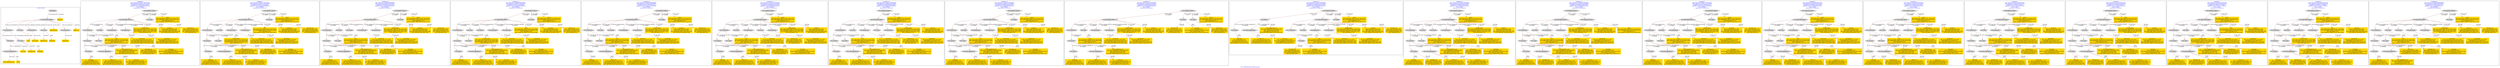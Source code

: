 digraph n0 {
fontcolor="blue"
remincross="true"
label="s14-s-california-african-american.json"
subgraph cluster_0 {
label="1-correct model"
n2[style="filled",color="white",fillcolor="lightgray",label="E12_Production1"];
n3[style="filled",color="white",fillcolor="lightgray",label="E39_Actor1"];
n4[style="filled",color="white",fillcolor="lightgray",label="E55_Type1"];
n5[style="filled",color="white",fillcolor="lightgray",label="E22_Man-Made_Object1"];
n6[style="filled",color="white",fillcolor="lightgray",label="E35_Title1"];
n7[style="filled",color="white",fillcolor="lightgray",label="E8_Acquisition1"];
n8[style="filled",color="white",fillcolor="lightgray",label="E55_Type2"];
n9[shape="plaintext",style="filled",fillcolor="gold",label="additionalInfo"];
n10[style="filled",color="white",fillcolor="lightgray",label="E54_Dimension1"];
n11[shape="plaintext",style="filled",fillcolor="gold",label="object_uri"];
n12[shape="plaintext",style="filled",fillcolor="gold",label="title"];
n13[style="filled",color="white",fillcolor="lightgray",label="E38_Image1"];
n14[shape="plaintext",style="filled",fillcolor="gold",label="imageUrl"];
n15[style="filled",color="white",fillcolor="lightgray",label="E82_Actor_Appellation1"];
n16[shape="plaintext",style="filled",fillcolor="gold",label="artist_uri"];
n17[shape="plaintext",style="filled",fillcolor="gold",label="dimensions"];
n18[shape="plaintext",style="filled",fillcolor="gold",label="technique_uri"];
n19[shape="plaintext",style="filled",fillcolor="gold",label="technique"];
n20[shape="plaintext",style="filled",fillcolor="gold",label="ethnicity_uri"];
n21[shape="plaintext",style="filled",fillcolor="gold",label="enthnicity"];
n22[shape="plaintext",style="filled",fillcolor="gold",label="artist_appellation_uri"];
n23[shape="plaintext",style="filled",fillcolor="gold",label="artist"];
n24[shape="plaintext",style="filled",fillcolor="gold",label="provenance"];
}
subgraph cluster_1 {
label="candidate 0\nlink coherence:0.9565217391304348\nnode coherence:0.9565217391304348\nconfidence:0.33343583067102406\nmapping score:0.46844739506202476\ncost:22.99888\n-precision:0.52-recall:0.55"
n26[style="filled",color="white",fillcolor="lightgray",label="E12_Production1"];
n27[style="filled",color="white",fillcolor="lightgray",label="E21_Person1"];
n28[style="filled",color="white",fillcolor="lightgray",label="E55_Type1"];
n29[style="filled",color="white",fillcolor="lightgray",label="E74_Group1"];
n30[style="filled",color="white",fillcolor="lightgray",label="E82_Actor_Appellation1"];
n31[style="filled",color="white",fillcolor="lightgray",label="E22_Man-Made_Object1"];
n32[style="filled",color="white",fillcolor="lightgray",label="E35_Title1"];
n33[style="filled",color="white",fillcolor="lightgray",label="E54_Dimension1"];
n34[style="filled",color="white",fillcolor="lightgray",label="E8_Acquisition1"];
n35[style="filled",color="white",fillcolor="lightgray",label="E33_Linguistic_Object2"];
n36[style="filled",color="white",fillcolor="lightgray",label="E55_Type2"];
n37[shape="plaintext",style="filled",fillcolor="gold",label="dimensions\n[E54_Dimension,P3_has_note,0.659]\n[E22_Man-Made_Object,P3_has_note,0.124]\n[E22_Man-Made_Object,classLink,0.119]\n[E73_Information_Object,P3_has_note,0.098]"];
n38[shape="plaintext",style="filled",fillcolor="gold",label="provenance\n[E8_Acquisition,P3_has_note,0.463]\n[E30_Right,P3_has_note,0.371]\n[E22_Man-Made_Object,P3_has_note,0.09]\n[E33_Linguistic_Object,P3_has_note,0.077]"];
n39[shape="plaintext",style="filled",fillcolor="gold",label="object_uri\n[E30_Right,P3_has_note,0.416]\n[E82_Actor_Appellation,label,0.215]\n[E8_Acquisition,P3_has_note,0.197]\n[E22_Man-Made_Object,classLink,0.172]"];
n40[shape="plaintext",style="filled",fillcolor="gold",label="technique_uri\n[E55_Type,classLink,0.371]\n[E74_Group,classLink,0.302]\n[E57_Material,classLink,0.275]\n[E55_Type,label,0.052]"];
n41[shape="plaintext",style="filled",fillcolor="gold",label="title\n[E22_Man-Made_Object,P3_has_note,0.304]\n[E73_Information_Object,P3_has_note,0.264]\n[E35_Title,label,0.233]\n[E33_Linguistic_Object,P3_has_note,0.199]"];
n42[shape="plaintext",style="filled",fillcolor="gold",label="artist_uri\n[E21_Person,classLink,0.468]\n[E82_Actor_Appellation,classLink,0.322]\n[E30_Right,P3_has_note,0.139]\n[E8_Acquisition,P3_has_note,0.071]"];
n43[shape="plaintext",style="filled",fillcolor="gold",label="ethnicity_uri\n[E55_Type,classLink,0.483]\n[E74_Group,classLink,0.276]\n[E57_Material,classLink,0.201]\n[E55_Type,label,0.04]"];
n44[shape="plaintext",style="filled",fillcolor="gold",label="artist\n[E22_Man-Made_Object,P3_has_note,0.307]\n[E73_Information_Object,P3_has_note,0.251]\n[E35_Title,label,0.227]\n[E33_Linguistic_Object,P3_has_note,0.214]"];
n45[shape="plaintext",style="filled",fillcolor="gold",label="enthnicity\n[E74_Group,label,0.387]\n[E74_Group,classLink,0.227]\n[E30_Right,P3_has_note,0.194]\n[E8_Acquisition,P3_has_note,0.192]"];
n46[shape="plaintext",style="filled",fillcolor="gold",label="technique\n[E55_Type,label,0.381]\n[E29_Design_or_Procedure,P3_has_note,0.308]\n[E57_Material,label,0.186]\n[E22_Man-Made_Object,P3_has_note,0.125]"];
n47[shape="plaintext",style="filled",fillcolor="gold",label="additionalInfo\n[E22_Man-Made_Object,P3_has_note,0.344]\n[E73_Information_Object,P3_has_note,0.292]\n[E33_Linguistic_Object,P3_has_note,0.189]\n[E35_Title,label,0.174]"];
n48[shape="plaintext",style="filled",fillcolor="gold",label="imageUrl\n[E38_Image,classLink,0.345]\n[E39_Actor,classLink,0.266]\n[E22_Man-Made_Object,classLink,0.199]\n[E78_Collection,classLink,0.189]"];
n49[shape="plaintext",style="filled",fillcolor="gold",label="artist_appellation_uri\n[E82_Actor_Appellation,classLink,0.906]\n[E21_Person,classLink,0.063]\n[E30_Right,P3_has_note,0.02]\n[E22_Man-Made_Object,P3_has_note,0.011]"];
}
subgraph cluster_2 {
label="candidate 1\nlink coherence:0.9565217391304348\nnode coherence:0.9565217391304348\nconfidence:0.3257671857815962\nmapping score:0.46589118009888214\ncost:22.99888\n-precision:0.43-recall:0.45"
n51[style="filled",color="white",fillcolor="lightgray",label="E12_Production1"];
n52[style="filled",color="white",fillcolor="lightgray",label="E21_Person1"];
n53[style="filled",color="white",fillcolor="lightgray",label="E55_Type1"];
n54[style="filled",color="white",fillcolor="lightgray",label="E74_Group1"];
n55[style="filled",color="white",fillcolor="lightgray",label="E82_Actor_Appellation1"];
n56[style="filled",color="white",fillcolor="lightgray",label="E22_Man-Made_Object1"];
n57[style="filled",color="white",fillcolor="lightgray",label="E35_Title1"];
n58[style="filled",color="white",fillcolor="lightgray",label="E54_Dimension1"];
n59[style="filled",color="white",fillcolor="lightgray",label="E8_Acquisition1"];
n60[style="filled",color="white",fillcolor="lightgray",label="E33_Linguistic_Object2"];
n61[style="filled",color="white",fillcolor="lightgray",label="E55_Type2"];
n62[shape="plaintext",style="filled",fillcolor="gold",label="dimensions\n[E54_Dimension,P3_has_note,0.659]\n[E22_Man-Made_Object,P3_has_note,0.124]\n[E22_Man-Made_Object,classLink,0.119]\n[E73_Information_Object,P3_has_note,0.098]"];
n63[shape="plaintext",style="filled",fillcolor="gold",label="provenance\n[E8_Acquisition,P3_has_note,0.463]\n[E30_Right,P3_has_note,0.371]\n[E22_Man-Made_Object,P3_has_note,0.09]\n[E33_Linguistic_Object,P3_has_note,0.077]"];
n64[shape="plaintext",style="filled",fillcolor="gold",label="object_uri\n[E30_Right,P3_has_note,0.416]\n[E82_Actor_Appellation,label,0.215]\n[E8_Acquisition,P3_has_note,0.197]\n[E22_Man-Made_Object,classLink,0.172]"];
n65[shape="plaintext",style="filled",fillcolor="gold",label="technique_uri\n[E55_Type,classLink,0.371]\n[E74_Group,classLink,0.302]\n[E57_Material,classLink,0.275]\n[E55_Type,label,0.052]"];
n66[shape="plaintext",style="filled",fillcolor="gold",label="additionalInfo\n[E22_Man-Made_Object,P3_has_note,0.344]\n[E73_Information_Object,P3_has_note,0.292]\n[E33_Linguistic_Object,P3_has_note,0.189]\n[E35_Title,label,0.174]"];
n67[shape="plaintext",style="filled",fillcolor="gold",label="artist_uri\n[E21_Person,classLink,0.468]\n[E82_Actor_Appellation,classLink,0.322]\n[E30_Right,P3_has_note,0.139]\n[E8_Acquisition,P3_has_note,0.071]"];
n68[shape="plaintext",style="filled",fillcolor="gold",label="ethnicity_uri\n[E55_Type,classLink,0.483]\n[E74_Group,classLink,0.276]\n[E57_Material,classLink,0.201]\n[E55_Type,label,0.04]"];
n69[shape="plaintext",style="filled",fillcolor="gold",label="artist\n[E22_Man-Made_Object,P3_has_note,0.307]\n[E73_Information_Object,P3_has_note,0.251]\n[E35_Title,label,0.227]\n[E33_Linguistic_Object,P3_has_note,0.214]"];
n70[shape="plaintext",style="filled",fillcolor="gold",label="enthnicity\n[E74_Group,label,0.387]\n[E74_Group,classLink,0.227]\n[E30_Right,P3_has_note,0.194]\n[E8_Acquisition,P3_has_note,0.192]"];
n71[shape="plaintext",style="filled",fillcolor="gold",label="technique\n[E55_Type,label,0.381]\n[E29_Design_or_Procedure,P3_has_note,0.308]\n[E57_Material,label,0.186]\n[E22_Man-Made_Object,P3_has_note,0.125]"];
n72[shape="plaintext",style="filled",fillcolor="gold",label="title\n[E22_Man-Made_Object,P3_has_note,0.304]\n[E73_Information_Object,P3_has_note,0.264]\n[E35_Title,label,0.233]\n[E33_Linguistic_Object,P3_has_note,0.199]"];
n73[shape="plaintext",style="filled",fillcolor="gold",label="imageUrl\n[E38_Image,classLink,0.345]\n[E39_Actor,classLink,0.266]\n[E22_Man-Made_Object,classLink,0.199]\n[E78_Collection,classLink,0.189]"];
n74[shape="plaintext",style="filled",fillcolor="gold",label="artist_appellation_uri\n[E82_Actor_Appellation,classLink,0.906]\n[E21_Person,classLink,0.063]\n[E30_Right,P3_has_note,0.02]\n[E22_Man-Made_Object,P3_has_note,0.011]"];
}
subgraph cluster_3 {
label="candidate 10\nlink coherence:0.9166666666666666\nnode coherence:0.9565217391304348\nconfidence:0.33343583067102406\nmapping score:0.46844739506202476\ncost:23.99888\n-precision:0.5-recall:0.55"
n76[style="filled",color="white",fillcolor="lightgray",label="E12_Production1"];
n77[style="filled",color="white",fillcolor="lightgray",label="E21_Person1"];
n78[style="filled",color="white",fillcolor="lightgray",label="E55_Type1"];
n79[style="filled",color="white",fillcolor="lightgray",label="E74_Group1"];
n80[style="filled",color="white",fillcolor="lightgray",label="E82_Actor_Appellation1"];
n81[style="filled",color="white",fillcolor="lightgray",label="E22_Man-Made_Object1"];
n82[style="filled",color="white",fillcolor="lightgray",label="E35_Title1"];
n83[style="filled",color="white",fillcolor="lightgray",label="E38_Image1"];
n84[style="filled",color="white",fillcolor="lightgray",label="E54_Dimension1"];
n85[style="filled",color="white",fillcolor="lightgray",label="E8_Acquisition1"];
n86[style="filled",color="white",fillcolor="lightgray",label="E33_Linguistic_Object2"];
n87[style="filled",color="white",fillcolor="lightgray",label="E55_Type2"];
n88[shape="plaintext",style="filled",fillcolor="gold",label="dimensions\n[E54_Dimension,P3_has_note,0.659]\n[E22_Man-Made_Object,P3_has_note,0.124]\n[E22_Man-Made_Object,classLink,0.119]\n[E73_Information_Object,P3_has_note,0.098]"];
n89[shape="plaintext",style="filled",fillcolor="gold",label="provenance\n[E8_Acquisition,P3_has_note,0.463]\n[E30_Right,P3_has_note,0.371]\n[E22_Man-Made_Object,P3_has_note,0.09]\n[E33_Linguistic_Object,P3_has_note,0.077]"];
n90[shape="plaintext",style="filled",fillcolor="gold",label="object_uri\n[E30_Right,P3_has_note,0.416]\n[E82_Actor_Appellation,label,0.215]\n[E8_Acquisition,P3_has_note,0.197]\n[E22_Man-Made_Object,classLink,0.172]"];
n91[shape="plaintext",style="filled",fillcolor="gold",label="technique_uri\n[E55_Type,classLink,0.371]\n[E74_Group,classLink,0.302]\n[E57_Material,classLink,0.275]\n[E55_Type,label,0.052]"];
n92[shape="plaintext",style="filled",fillcolor="gold",label="title\n[E22_Man-Made_Object,P3_has_note,0.304]\n[E73_Information_Object,P3_has_note,0.264]\n[E35_Title,label,0.233]\n[E33_Linguistic_Object,P3_has_note,0.199]"];
n93[shape="plaintext",style="filled",fillcolor="gold",label="artist_uri\n[E21_Person,classLink,0.468]\n[E82_Actor_Appellation,classLink,0.322]\n[E30_Right,P3_has_note,0.139]\n[E8_Acquisition,P3_has_note,0.071]"];
n94[shape="plaintext",style="filled",fillcolor="gold",label="ethnicity_uri\n[E55_Type,classLink,0.483]\n[E74_Group,classLink,0.276]\n[E57_Material,classLink,0.201]\n[E55_Type,label,0.04]"];
n95[shape="plaintext",style="filled",fillcolor="gold",label="artist\n[E22_Man-Made_Object,P3_has_note,0.307]\n[E73_Information_Object,P3_has_note,0.251]\n[E35_Title,label,0.227]\n[E33_Linguistic_Object,P3_has_note,0.214]"];
n96[shape="plaintext",style="filled",fillcolor="gold",label="enthnicity\n[E74_Group,label,0.387]\n[E74_Group,classLink,0.227]\n[E30_Right,P3_has_note,0.194]\n[E8_Acquisition,P3_has_note,0.192]"];
n97[shape="plaintext",style="filled",fillcolor="gold",label="technique\n[E55_Type,label,0.381]\n[E29_Design_or_Procedure,P3_has_note,0.308]\n[E57_Material,label,0.186]\n[E22_Man-Made_Object,P3_has_note,0.125]"];
n98[shape="plaintext",style="filled",fillcolor="gold",label="additionalInfo\n[E22_Man-Made_Object,P3_has_note,0.344]\n[E73_Information_Object,P3_has_note,0.292]\n[E33_Linguistic_Object,P3_has_note,0.189]\n[E35_Title,label,0.174]"];
n99[shape="plaintext",style="filled",fillcolor="gold",label="imageUrl\n[E38_Image,classLink,0.345]\n[E39_Actor,classLink,0.266]\n[E22_Man-Made_Object,classLink,0.199]\n[E78_Collection,classLink,0.189]"];
n100[shape="plaintext",style="filled",fillcolor="gold",label="artist_appellation_uri\n[E82_Actor_Appellation,classLink,0.906]\n[E21_Person,classLink,0.063]\n[E30_Right,P3_has_note,0.02]\n[E22_Man-Made_Object,P3_has_note,0.011]"];
}
subgraph cluster_4 {
label="candidate 11\nlink coherence:0.9166666666666666\nnode coherence:0.9565217391304348\nconfidence:0.3257671857815962\nmapping score:0.46589118009888214\ncost:23.99888\n-precision:0.42-recall:0.45"
n102[style="filled",color="white",fillcolor="lightgray",label="E12_Production1"];
n103[style="filled",color="white",fillcolor="lightgray",label="E21_Person1"];
n104[style="filled",color="white",fillcolor="lightgray",label="E55_Type1"];
n105[style="filled",color="white",fillcolor="lightgray",label="E74_Group1"];
n106[style="filled",color="white",fillcolor="lightgray",label="E82_Actor_Appellation1"];
n107[style="filled",color="white",fillcolor="lightgray",label="E22_Man-Made_Object1"];
n108[style="filled",color="white",fillcolor="lightgray",label="E35_Title1"];
n109[style="filled",color="white",fillcolor="lightgray",label="E38_Image1"];
n110[style="filled",color="white",fillcolor="lightgray",label="E54_Dimension1"];
n111[style="filled",color="white",fillcolor="lightgray",label="E8_Acquisition1"];
n112[style="filled",color="white",fillcolor="lightgray",label="E33_Linguistic_Object2"];
n113[style="filled",color="white",fillcolor="lightgray",label="E55_Type2"];
n114[shape="plaintext",style="filled",fillcolor="gold",label="dimensions\n[E54_Dimension,P3_has_note,0.659]\n[E22_Man-Made_Object,P3_has_note,0.124]\n[E22_Man-Made_Object,classLink,0.119]\n[E73_Information_Object,P3_has_note,0.098]"];
n115[shape="plaintext",style="filled",fillcolor="gold",label="provenance\n[E8_Acquisition,P3_has_note,0.463]\n[E30_Right,P3_has_note,0.371]\n[E22_Man-Made_Object,P3_has_note,0.09]\n[E33_Linguistic_Object,P3_has_note,0.077]"];
n116[shape="plaintext",style="filled",fillcolor="gold",label="object_uri\n[E30_Right,P3_has_note,0.416]\n[E82_Actor_Appellation,label,0.215]\n[E8_Acquisition,P3_has_note,0.197]\n[E22_Man-Made_Object,classLink,0.172]"];
n117[shape="plaintext",style="filled",fillcolor="gold",label="technique_uri\n[E55_Type,classLink,0.371]\n[E74_Group,classLink,0.302]\n[E57_Material,classLink,0.275]\n[E55_Type,label,0.052]"];
n118[shape="plaintext",style="filled",fillcolor="gold",label="additionalInfo\n[E22_Man-Made_Object,P3_has_note,0.344]\n[E73_Information_Object,P3_has_note,0.292]\n[E33_Linguistic_Object,P3_has_note,0.189]\n[E35_Title,label,0.174]"];
n119[shape="plaintext",style="filled",fillcolor="gold",label="artist_uri\n[E21_Person,classLink,0.468]\n[E82_Actor_Appellation,classLink,0.322]\n[E30_Right,P3_has_note,0.139]\n[E8_Acquisition,P3_has_note,0.071]"];
n120[shape="plaintext",style="filled",fillcolor="gold",label="ethnicity_uri\n[E55_Type,classLink,0.483]\n[E74_Group,classLink,0.276]\n[E57_Material,classLink,0.201]\n[E55_Type,label,0.04]"];
n121[shape="plaintext",style="filled",fillcolor="gold",label="artist\n[E22_Man-Made_Object,P3_has_note,0.307]\n[E73_Information_Object,P3_has_note,0.251]\n[E35_Title,label,0.227]\n[E33_Linguistic_Object,P3_has_note,0.214]"];
n122[shape="plaintext",style="filled",fillcolor="gold",label="enthnicity\n[E74_Group,label,0.387]\n[E74_Group,classLink,0.227]\n[E30_Right,P3_has_note,0.194]\n[E8_Acquisition,P3_has_note,0.192]"];
n123[shape="plaintext",style="filled",fillcolor="gold",label="technique\n[E55_Type,label,0.381]\n[E29_Design_or_Procedure,P3_has_note,0.308]\n[E57_Material,label,0.186]\n[E22_Man-Made_Object,P3_has_note,0.125]"];
n124[shape="plaintext",style="filled",fillcolor="gold",label="title\n[E22_Man-Made_Object,P3_has_note,0.304]\n[E73_Information_Object,P3_has_note,0.264]\n[E35_Title,label,0.233]\n[E33_Linguistic_Object,P3_has_note,0.199]"];
n125[shape="plaintext",style="filled",fillcolor="gold",label="imageUrl\n[E38_Image,classLink,0.345]\n[E39_Actor,classLink,0.266]\n[E22_Man-Made_Object,classLink,0.199]\n[E78_Collection,classLink,0.189]"];
n126[shape="plaintext",style="filled",fillcolor="gold",label="artist_appellation_uri\n[E82_Actor_Appellation,classLink,0.906]\n[E21_Person,classLink,0.063]\n[E30_Right,P3_has_note,0.02]\n[E22_Man-Made_Object,P3_has_note,0.011]"];
}
subgraph cluster_5 {
label="candidate 12\nlink coherence:0.9166666666666666\nnode coherence:0.9565217391304348\nconfidence:0.32111706996372913\nmapping score:0.46434114149292643\ncost:23.99888\n-precision:0.5-recall:0.55"
n128[style="filled",color="white",fillcolor="lightgray",label="E12_Production1"];
n129[style="filled",color="white",fillcolor="lightgray",label="E21_Person1"];
n130[style="filled",color="white",fillcolor="lightgray",label="E55_Type1"];
n131[style="filled",color="white",fillcolor="lightgray",label="E74_Group1"];
n132[style="filled",color="white",fillcolor="lightgray",label="E82_Actor_Appellation1"];
n133[style="filled",color="white",fillcolor="lightgray",label="E22_Man-Made_Object1"];
n134[style="filled",color="white",fillcolor="lightgray",label="E35_Title1"];
n135[style="filled",color="white",fillcolor="lightgray",label="E38_Image1"];
n136[style="filled",color="white",fillcolor="lightgray",label="E54_Dimension1"];
n137[style="filled",color="white",fillcolor="lightgray",label="E8_Acquisition1"];
n138[style="filled",color="white",fillcolor="lightgray",label="E33_Linguistic_Object2"];
n139[style="filled",color="white",fillcolor="lightgray",label="E55_Type2"];
n140[shape="plaintext",style="filled",fillcolor="gold",label="dimensions\n[E54_Dimension,P3_has_note,0.659]\n[E22_Man-Made_Object,P3_has_note,0.124]\n[E22_Man-Made_Object,classLink,0.119]\n[E73_Information_Object,P3_has_note,0.098]"];
n141[shape="plaintext",style="filled",fillcolor="gold",label="provenance\n[E8_Acquisition,P3_has_note,0.463]\n[E30_Right,P3_has_note,0.371]\n[E22_Man-Made_Object,P3_has_note,0.09]\n[E33_Linguistic_Object,P3_has_note,0.077]"];
n142[shape="plaintext",style="filled",fillcolor="gold",label="object_uri\n[E30_Right,P3_has_note,0.416]\n[E82_Actor_Appellation,label,0.215]\n[E8_Acquisition,P3_has_note,0.197]\n[E22_Man-Made_Object,classLink,0.172]"];
n143[shape="plaintext",style="filled",fillcolor="gold",label="technique_uri\n[E55_Type,classLink,0.371]\n[E74_Group,classLink,0.302]\n[E57_Material,classLink,0.275]\n[E55_Type,label,0.052]"];
n144[shape="plaintext",style="filled",fillcolor="gold",label="title\n[E22_Man-Made_Object,P3_has_note,0.304]\n[E73_Information_Object,P3_has_note,0.264]\n[E35_Title,label,0.233]\n[E33_Linguistic_Object,P3_has_note,0.199]"];
n145[shape="plaintext",style="filled",fillcolor="gold",label="artist_uri\n[E21_Person,classLink,0.468]\n[E82_Actor_Appellation,classLink,0.322]\n[E30_Right,P3_has_note,0.139]\n[E8_Acquisition,P3_has_note,0.071]"];
n146[shape="plaintext",style="filled",fillcolor="gold",label="ethnicity_uri\n[E55_Type,classLink,0.483]\n[E74_Group,classLink,0.276]\n[E57_Material,classLink,0.201]\n[E55_Type,label,0.04]"];
n147[shape="plaintext",style="filled",fillcolor="gold",label="artist\n[E22_Man-Made_Object,P3_has_note,0.307]\n[E73_Information_Object,P3_has_note,0.251]\n[E35_Title,label,0.227]\n[E33_Linguistic_Object,P3_has_note,0.214]"];
n148[shape="plaintext",style="filled",fillcolor="gold",label="technique\n[E55_Type,label,0.381]\n[E29_Design_or_Procedure,P3_has_note,0.308]\n[E57_Material,label,0.186]\n[E22_Man-Made_Object,P3_has_note,0.125]"];
n149[shape="plaintext",style="filled",fillcolor="gold",label="enthnicity\n[E74_Group,label,0.387]\n[E74_Group,classLink,0.227]\n[E30_Right,P3_has_note,0.194]\n[E8_Acquisition,P3_has_note,0.192]"];
n150[shape="plaintext",style="filled",fillcolor="gold",label="additionalInfo\n[E22_Man-Made_Object,P3_has_note,0.344]\n[E73_Information_Object,P3_has_note,0.292]\n[E33_Linguistic_Object,P3_has_note,0.189]\n[E35_Title,label,0.174]"];
n151[shape="plaintext",style="filled",fillcolor="gold",label="imageUrl\n[E38_Image,classLink,0.345]\n[E39_Actor,classLink,0.266]\n[E22_Man-Made_Object,classLink,0.199]\n[E78_Collection,classLink,0.189]"];
n152[shape="plaintext",style="filled",fillcolor="gold",label="artist_appellation_uri\n[E82_Actor_Appellation,classLink,0.906]\n[E21_Person,classLink,0.063]\n[E30_Right,P3_has_note,0.02]\n[E22_Man-Made_Object,P3_has_note,0.011]"];
}
subgraph cluster_6 {
label="candidate 13\nlink coherence:0.9130434782608695\nnode coherence:0.9565217391304348\nconfidence:0.33343583067102406\nmapping score:0.46844739506202476\ncost:22.99886\n-precision:0.57-recall:0.59"
n154[style="filled",color="white",fillcolor="lightgray",label="E12_Production1"];
n155[style="filled",color="white",fillcolor="lightgray",label="E21_Person1"];
n156[style="filled",color="white",fillcolor="lightgray",label="E55_Type1"];
n157[style="filled",color="white",fillcolor="lightgray",label="E74_Group1"];
n158[style="filled",color="white",fillcolor="lightgray",label="E82_Actor_Appellation1"];
n159[style="filled",color="white",fillcolor="lightgray",label="E22_Man-Made_Object1"];
n160[style="filled",color="white",fillcolor="lightgray",label="E35_Title1"];
n161[style="filled",color="white",fillcolor="lightgray",label="E54_Dimension1"];
n162[style="filled",color="white",fillcolor="lightgray",label="E55_Type2"];
n163[style="filled",color="white",fillcolor="lightgray",label="E8_Acquisition1"];
n164[style="filled",color="white",fillcolor="lightgray",label="E33_Linguistic_Object2"];
n165[shape="plaintext",style="filled",fillcolor="gold",label="dimensions\n[E54_Dimension,P3_has_note,0.659]\n[E22_Man-Made_Object,P3_has_note,0.124]\n[E22_Man-Made_Object,classLink,0.119]\n[E73_Information_Object,P3_has_note,0.098]"];
n166[shape="plaintext",style="filled",fillcolor="gold",label="provenance\n[E8_Acquisition,P3_has_note,0.463]\n[E30_Right,P3_has_note,0.371]\n[E22_Man-Made_Object,P3_has_note,0.09]\n[E33_Linguistic_Object,P3_has_note,0.077]"];
n167[shape="plaintext",style="filled",fillcolor="gold",label="object_uri\n[E30_Right,P3_has_note,0.416]\n[E82_Actor_Appellation,label,0.215]\n[E8_Acquisition,P3_has_note,0.197]\n[E22_Man-Made_Object,classLink,0.172]"];
n168[shape="plaintext",style="filled",fillcolor="gold",label="technique_uri\n[E55_Type,classLink,0.371]\n[E74_Group,classLink,0.302]\n[E57_Material,classLink,0.275]\n[E55_Type,label,0.052]"];
n169[shape="plaintext",style="filled",fillcolor="gold",label="title\n[E22_Man-Made_Object,P3_has_note,0.304]\n[E73_Information_Object,P3_has_note,0.264]\n[E35_Title,label,0.233]\n[E33_Linguistic_Object,P3_has_note,0.199]"];
n170[shape="plaintext",style="filled",fillcolor="gold",label="artist_uri\n[E21_Person,classLink,0.468]\n[E82_Actor_Appellation,classLink,0.322]\n[E30_Right,P3_has_note,0.139]\n[E8_Acquisition,P3_has_note,0.071]"];
n171[shape="plaintext",style="filled",fillcolor="gold",label="ethnicity_uri\n[E55_Type,classLink,0.483]\n[E74_Group,classLink,0.276]\n[E57_Material,classLink,0.201]\n[E55_Type,label,0.04]"];
n172[shape="plaintext",style="filled",fillcolor="gold",label="artist\n[E22_Man-Made_Object,P3_has_note,0.307]\n[E73_Information_Object,P3_has_note,0.251]\n[E35_Title,label,0.227]\n[E33_Linguistic_Object,P3_has_note,0.214]"];
n173[shape="plaintext",style="filled",fillcolor="gold",label="enthnicity\n[E74_Group,label,0.387]\n[E74_Group,classLink,0.227]\n[E30_Right,P3_has_note,0.194]\n[E8_Acquisition,P3_has_note,0.192]"];
n174[shape="plaintext",style="filled",fillcolor="gold",label="technique\n[E55_Type,label,0.381]\n[E29_Design_or_Procedure,P3_has_note,0.308]\n[E57_Material,label,0.186]\n[E22_Man-Made_Object,P3_has_note,0.125]"];
n175[shape="plaintext",style="filled",fillcolor="gold",label="additionalInfo\n[E22_Man-Made_Object,P3_has_note,0.344]\n[E73_Information_Object,P3_has_note,0.292]\n[E33_Linguistic_Object,P3_has_note,0.189]\n[E35_Title,label,0.174]"];
n176[shape="plaintext",style="filled",fillcolor="gold",label="imageUrl\n[E38_Image,classLink,0.345]\n[E39_Actor,classLink,0.266]\n[E22_Man-Made_Object,classLink,0.199]\n[E78_Collection,classLink,0.189]"];
n177[shape="plaintext",style="filled",fillcolor="gold",label="artist_appellation_uri\n[E82_Actor_Appellation,classLink,0.906]\n[E21_Person,classLink,0.063]\n[E30_Right,P3_has_note,0.02]\n[E22_Man-Made_Object,P3_has_note,0.011]"];
}
subgraph cluster_7 {
label="candidate 14\nlink coherence:0.9130434782608695\nnode coherence:0.9565217391304348\nconfidence:0.33343583067102406\nmapping score:0.46844739506202476\ncost:22.99887\n-precision:0.57-recall:0.59"
n179[style="filled",color="white",fillcolor="lightgray",label="E12_Production1"];
n180[style="filled",color="white",fillcolor="lightgray",label="E21_Person1"];
n181[style="filled",color="white",fillcolor="lightgray",label="E55_Type1"];
n182[style="filled",color="white",fillcolor="lightgray",label="E74_Group1"];
n183[style="filled",color="white",fillcolor="lightgray",label="E82_Actor_Appellation1"];
n184[style="filled",color="white",fillcolor="lightgray",label="E22_Man-Made_Object1"];
n185[style="filled",color="white",fillcolor="lightgray",label="E35_Title1"];
n186[style="filled",color="white",fillcolor="lightgray",label="E54_Dimension1"];
n187[style="filled",color="white",fillcolor="lightgray",label="E55_Type2"];
n188[style="filled",color="white",fillcolor="lightgray",label="E8_Acquisition1"];
n189[style="filled",color="white",fillcolor="lightgray",label="E33_Linguistic_Object1"];
n190[shape="plaintext",style="filled",fillcolor="gold",label="dimensions\n[E54_Dimension,P3_has_note,0.659]\n[E22_Man-Made_Object,P3_has_note,0.124]\n[E22_Man-Made_Object,classLink,0.119]\n[E73_Information_Object,P3_has_note,0.098]"];
n191[shape="plaintext",style="filled",fillcolor="gold",label="provenance\n[E8_Acquisition,P3_has_note,0.463]\n[E30_Right,P3_has_note,0.371]\n[E22_Man-Made_Object,P3_has_note,0.09]\n[E33_Linguistic_Object,P3_has_note,0.077]"];
n192[shape="plaintext",style="filled",fillcolor="gold",label="object_uri\n[E30_Right,P3_has_note,0.416]\n[E82_Actor_Appellation,label,0.215]\n[E8_Acquisition,P3_has_note,0.197]\n[E22_Man-Made_Object,classLink,0.172]"];
n193[shape="plaintext",style="filled",fillcolor="gold",label="technique_uri\n[E55_Type,classLink,0.371]\n[E74_Group,classLink,0.302]\n[E57_Material,classLink,0.275]\n[E55_Type,label,0.052]"];
n194[shape="plaintext",style="filled",fillcolor="gold",label="title\n[E22_Man-Made_Object,P3_has_note,0.304]\n[E73_Information_Object,P3_has_note,0.264]\n[E35_Title,label,0.233]\n[E33_Linguistic_Object,P3_has_note,0.199]"];
n195[shape="plaintext",style="filled",fillcolor="gold",label="artist_uri\n[E21_Person,classLink,0.468]\n[E82_Actor_Appellation,classLink,0.322]\n[E30_Right,P3_has_note,0.139]\n[E8_Acquisition,P3_has_note,0.071]"];
n196[shape="plaintext",style="filled",fillcolor="gold",label="ethnicity_uri\n[E55_Type,classLink,0.483]\n[E74_Group,classLink,0.276]\n[E57_Material,classLink,0.201]\n[E55_Type,label,0.04]"];
n197[shape="plaintext",style="filled",fillcolor="gold",label="artist\n[E22_Man-Made_Object,P3_has_note,0.307]\n[E73_Information_Object,P3_has_note,0.251]\n[E35_Title,label,0.227]\n[E33_Linguistic_Object,P3_has_note,0.214]"];
n198[shape="plaintext",style="filled",fillcolor="gold",label="enthnicity\n[E74_Group,label,0.387]\n[E74_Group,classLink,0.227]\n[E30_Right,P3_has_note,0.194]\n[E8_Acquisition,P3_has_note,0.192]"];
n199[shape="plaintext",style="filled",fillcolor="gold",label="technique\n[E55_Type,label,0.381]\n[E29_Design_or_Procedure,P3_has_note,0.308]\n[E57_Material,label,0.186]\n[E22_Man-Made_Object,P3_has_note,0.125]"];
n200[shape="plaintext",style="filled",fillcolor="gold",label="additionalInfo\n[E22_Man-Made_Object,P3_has_note,0.344]\n[E73_Information_Object,P3_has_note,0.292]\n[E33_Linguistic_Object,P3_has_note,0.189]\n[E35_Title,label,0.174]"];
n201[shape="plaintext",style="filled",fillcolor="gold",label="imageUrl\n[E38_Image,classLink,0.345]\n[E39_Actor,classLink,0.266]\n[E22_Man-Made_Object,classLink,0.199]\n[E78_Collection,classLink,0.189]"];
n202[shape="plaintext",style="filled",fillcolor="gold",label="artist_appellation_uri\n[E82_Actor_Appellation,classLink,0.906]\n[E21_Person,classLink,0.063]\n[E30_Right,P3_has_note,0.02]\n[E22_Man-Made_Object,P3_has_note,0.011]"];
}
subgraph cluster_8 {
label="candidate 15\nlink coherence:0.9130434782608695\nnode coherence:0.9565217391304348\nconfidence:0.33343583067102406\nmapping score:0.46844739506202476\ncost:22.99891\n-precision:0.52-recall:0.55"
n204[style="filled",color="white",fillcolor="lightgray",label="E12_Production1"];
n205[style="filled",color="white",fillcolor="lightgray",label="E21_Person1"];
n206[style="filled",color="white",fillcolor="lightgray",label="E55_Type1"];
n207[style="filled",color="white",fillcolor="lightgray",label="E74_Group1"];
n208[style="filled",color="white",fillcolor="lightgray",label="E82_Actor_Appellation1"];
n209[style="filled",color="white",fillcolor="lightgray",label="E22_Man-Made_Object1"];
n210[style="filled",color="white",fillcolor="lightgray",label="E35_Title1"];
n211[style="filled",color="white",fillcolor="lightgray",label="E54_Dimension1"];
n212[style="filled",color="white",fillcolor="lightgray",label="E8_Acquisition1"];
n213[style="filled",color="white",fillcolor="lightgray",label="E33_Linguistic_Object1"];
n214[style="filled",color="white",fillcolor="lightgray",label="E55_Type2"];
n215[shape="plaintext",style="filled",fillcolor="gold",label="dimensions\n[E54_Dimension,P3_has_note,0.659]\n[E22_Man-Made_Object,P3_has_note,0.124]\n[E22_Man-Made_Object,classLink,0.119]\n[E73_Information_Object,P3_has_note,0.098]"];
n216[shape="plaintext",style="filled",fillcolor="gold",label="provenance\n[E8_Acquisition,P3_has_note,0.463]\n[E30_Right,P3_has_note,0.371]\n[E22_Man-Made_Object,P3_has_note,0.09]\n[E33_Linguistic_Object,P3_has_note,0.077]"];
n217[shape="plaintext",style="filled",fillcolor="gold",label="object_uri\n[E30_Right,P3_has_note,0.416]\n[E82_Actor_Appellation,label,0.215]\n[E8_Acquisition,P3_has_note,0.197]\n[E22_Man-Made_Object,classLink,0.172]"];
n218[shape="plaintext",style="filled",fillcolor="gold",label="technique_uri\n[E55_Type,classLink,0.371]\n[E74_Group,classLink,0.302]\n[E57_Material,classLink,0.275]\n[E55_Type,label,0.052]"];
n219[shape="plaintext",style="filled",fillcolor="gold",label="title\n[E22_Man-Made_Object,P3_has_note,0.304]\n[E73_Information_Object,P3_has_note,0.264]\n[E35_Title,label,0.233]\n[E33_Linguistic_Object,P3_has_note,0.199]"];
n220[shape="plaintext",style="filled",fillcolor="gold",label="artist_uri\n[E21_Person,classLink,0.468]\n[E82_Actor_Appellation,classLink,0.322]\n[E30_Right,P3_has_note,0.139]\n[E8_Acquisition,P3_has_note,0.071]"];
n221[shape="plaintext",style="filled",fillcolor="gold",label="ethnicity_uri\n[E55_Type,classLink,0.483]\n[E74_Group,classLink,0.276]\n[E57_Material,classLink,0.201]\n[E55_Type,label,0.04]"];
n222[shape="plaintext",style="filled",fillcolor="gold",label="artist\n[E22_Man-Made_Object,P3_has_note,0.307]\n[E73_Information_Object,P3_has_note,0.251]\n[E35_Title,label,0.227]\n[E33_Linguistic_Object,P3_has_note,0.214]"];
n223[shape="plaintext",style="filled",fillcolor="gold",label="enthnicity\n[E74_Group,label,0.387]\n[E74_Group,classLink,0.227]\n[E30_Right,P3_has_note,0.194]\n[E8_Acquisition,P3_has_note,0.192]"];
n224[shape="plaintext",style="filled",fillcolor="gold",label="technique\n[E55_Type,label,0.381]\n[E29_Design_or_Procedure,P3_has_note,0.308]\n[E57_Material,label,0.186]\n[E22_Man-Made_Object,P3_has_note,0.125]"];
n225[shape="plaintext",style="filled",fillcolor="gold",label="additionalInfo\n[E22_Man-Made_Object,P3_has_note,0.344]\n[E73_Information_Object,P3_has_note,0.292]\n[E33_Linguistic_Object,P3_has_note,0.189]\n[E35_Title,label,0.174]"];
n226[shape="plaintext",style="filled",fillcolor="gold",label="imageUrl\n[E38_Image,classLink,0.345]\n[E39_Actor,classLink,0.266]\n[E22_Man-Made_Object,classLink,0.199]\n[E78_Collection,classLink,0.189]"];
n227[shape="plaintext",style="filled",fillcolor="gold",label="artist_appellation_uri\n[E82_Actor_Appellation,classLink,0.906]\n[E21_Person,classLink,0.063]\n[E30_Right,P3_has_note,0.02]\n[E22_Man-Made_Object,P3_has_note,0.011]"];
}
subgraph cluster_9 {
label="candidate 16\nlink coherence:0.9130434782608695\nnode coherence:0.9565217391304348\nconfidence:0.33343583067102406\nmapping score:0.46844739506202476\ncost:22.99897\n-precision:0.48-recall:0.5"
n229[style="filled",color="white",fillcolor="lightgray",label="E12_Production1"];
n230[style="filled",color="white",fillcolor="lightgray",label="E21_Person1"];
n231[style="filled",color="white",fillcolor="lightgray",label="E74_Group1"];
n232[style="filled",color="white",fillcolor="lightgray",label="E82_Actor_Appellation1"];
n233[style="filled",color="white",fillcolor="lightgray",label="E22_Man-Made_Object1"];
n234[style="filled",color="white",fillcolor="lightgray",label="E35_Title1"];
n235[style="filled",color="white",fillcolor="lightgray",label="E54_Dimension1"];
n236[style="filled",color="white",fillcolor="lightgray",label="E8_Acquisition1"];
n237[style="filled",color="white",fillcolor="lightgray",label="E33_Linguistic_Object2"];
n238[style="filled",color="white",fillcolor="lightgray",label="E55_Type1"];
n239[style="filled",color="white",fillcolor="lightgray",label="E55_Type2"];
n240[shape="plaintext",style="filled",fillcolor="gold",label="dimensions\n[E54_Dimension,P3_has_note,0.659]\n[E22_Man-Made_Object,P3_has_note,0.124]\n[E22_Man-Made_Object,classLink,0.119]\n[E73_Information_Object,P3_has_note,0.098]"];
n241[shape="plaintext",style="filled",fillcolor="gold",label="provenance\n[E8_Acquisition,P3_has_note,0.463]\n[E30_Right,P3_has_note,0.371]\n[E22_Man-Made_Object,P3_has_note,0.09]\n[E33_Linguistic_Object,P3_has_note,0.077]"];
n242[shape="plaintext",style="filled",fillcolor="gold",label="object_uri\n[E30_Right,P3_has_note,0.416]\n[E82_Actor_Appellation,label,0.215]\n[E8_Acquisition,P3_has_note,0.197]\n[E22_Man-Made_Object,classLink,0.172]"];
n243[shape="plaintext",style="filled",fillcolor="gold",label="technique_uri\n[E55_Type,classLink,0.371]\n[E74_Group,classLink,0.302]\n[E57_Material,classLink,0.275]\n[E55_Type,label,0.052]"];
n244[shape="plaintext",style="filled",fillcolor="gold",label="title\n[E22_Man-Made_Object,P3_has_note,0.304]\n[E73_Information_Object,P3_has_note,0.264]\n[E35_Title,label,0.233]\n[E33_Linguistic_Object,P3_has_note,0.199]"];
n245[shape="plaintext",style="filled",fillcolor="gold",label="artist_uri\n[E21_Person,classLink,0.468]\n[E82_Actor_Appellation,classLink,0.322]\n[E30_Right,P3_has_note,0.139]\n[E8_Acquisition,P3_has_note,0.071]"];
n246[shape="plaintext",style="filled",fillcolor="gold",label="ethnicity_uri\n[E55_Type,classLink,0.483]\n[E74_Group,classLink,0.276]\n[E57_Material,classLink,0.201]\n[E55_Type,label,0.04]"];
n247[shape="plaintext",style="filled",fillcolor="gold",label="artist\n[E22_Man-Made_Object,P3_has_note,0.307]\n[E73_Information_Object,P3_has_note,0.251]\n[E35_Title,label,0.227]\n[E33_Linguistic_Object,P3_has_note,0.214]"];
n248[shape="plaintext",style="filled",fillcolor="gold",label="enthnicity\n[E74_Group,label,0.387]\n[E74_Group,classLink,0.227]\n[E30_Right,P3_has_note,0.194]\n[E8_Acquisition,P3_has_note,0.192]"];
n249[shape="plaintext",style="filled",fillcolor="gold",label="technique\n[E55_Type,label,0.381]\n[E29_Design_or_Procedure,P3_has_note,0.308]\n[E57_Material,label,0.186]\n[E22_Man-Made_Object,P3_has_note,0.125]"];
n250[shape="plaintext",style="filled",fillcolor="gold",label="additionalInfo\n[E22_Man-Made_Object,P3_has_note,0.344]\n[E73_Information_Object,P3_has_note,0.292]\n[E33_Linguistic_Object,P3_has_note,0.189]\n[E35_Title,label,0.174]"];
n251[shape="plaintext",style="filled",fillcolor="gold",label="imageUrl\n[E38_Image,classLink,0.345]\n[E39_Actor,classLink,0.266]\n[E22_Man-Made_Object,classLink,0.199]\n[E78_Collection,classLink,0.189]"];
n252[shape="plaintext",style="filled",fillcolor="gold",label="artist_appellation_uri\n[E82_Actor_Appellation,classLink,0.906]\n[E21_Person,classLink,0.063]\n[E30_Right,P3_has_note,0.02]\n[E22_Man-Made_Object,P3_has_note,0.011]"];
}
subgraph cluster_10 {
label="candidate 17\nlink coherence:0.9130434782608695\nnode coherence:0.9565217391304348\nconfidence:0.33343583067102406\nmapping score:0.46844739506202476\ncost:22.99905\n-precision:0.52-recall:0.55"
n254[style="filled",color="white",fillcolor="lightgray",label="E12_Production1"];
n255[style="filled",color="white",fillcolor="lightgray",label="E55_Type1"];
n256[style="filled",color="white",fillcolor="lightgray",label="E21_Person1"];
n257[style="filled",color="white",fillcolor="lightgray",label="E74_Group1"];
n258[style="filled",color="white",fillcolor="lightgray",label="E82_Actor_Appellation1"];
n259[style="filled",color="white",fillcolor="lightgray",label="E22_Man-Made_Object1"];
n260[style="filled",color="white",fillcolor="lightgray",label="E35_Title1"];
n261[style="filled",color="white",fillcolor="lightgray",label="E54_Dimension1"];
n262[style="filled",color="white",fillcolor="lightgray",label="E8_Acquisition1"];
n263[style="filled",color="white",fillcolor="lightgray",label="E33_Linguistic_Object2"];
n264[style="filled",color="white",fillcolor="lightgray",label="E55_Type2"];
n265[shape="plaintext",style="filled",fillcolor="gold",label="dimensions\n[E54_Dimension,P3_has_note,0.659]\n[E22_Man-Made_Object,P3_has_note,0.124]\n[E22_Man-Made_Object,classLink,0.119]\n[E73_Information_Object,P3_has_note,0.098]"];
n266[shape="plaintext",style="filled",fillcolor="gold",label="provenance\n[E8_Acquisition,P3_has_note,0.463]\n[E30_Right,P3_has_note,0.371]\n[E22_Man-Made_Object,P3_has_note,0.09]\n[E33_Linguistic_Object,P3_has_note,0.077]"];
n267[shape="plaintext",style="filled",fillcolor="gold",label="object_uri\n[E30_Right,P3_has_note,0.416]\n[E82_Actor_Appellation,label,0.215]\n[E8_Acquisition,P3_has_note,0.197]\n[E22_Man-Made_Object,classLink,0.172]"];
n268[shape="plaintext",style="filled",fillcolor="gold",label="technique_uri\n[E55_Type,classLink,0.371]\n[E74_Group,classLink,0.302]\n[E57_Material,classLink,0.275]\n[E55_Type,label,0.052]"];
n269[shape="plaintext",style="filled",fillcolor="gold",label="title\n[E22_Man-Made_Object,P3_has_note,0.304]\n[E73_Information_Object,P3_has_note,0.264]\n[E35_Title,label,0.233]\n[E33_Linguistic_Object,P3_has_note,0.199]"];
n270[shape="plaintext",style="filled",fillcolor="gold",label="artist_uri\n[E21_Person,classLink,0.468]\n[E82_Actor_Appellation,classLink,0.322]\n[E30_Right,P3_has_note,0.139]\n[E8_Acquisition,P3_has_note,0.071]"];
n271[shape="plaintext",style="filled",fillcolor="gold",label="ethnicity_uri\n[E55_Type,classLink,0.483]\n[E74_Group,classLink,0.276]\n[E57_Material,classLink,0.201]\n[E55_Type,label,0.04]"];
n272[shape="plaintext",style="filled",fillcolor="gold",label="artist\n[E22_Man-Made_Object,P3_has_note,0.307]\n[E73_Information_Object,P3_has_note,0.251]\n[E35_Title,label,0.227]\n[E33_Linguistic_Object,P3_has_note,0.214]"];
n273[shape="plaintext",style="filled",fillcolor="gold",label="enthnicity\n[E74_Group,label,0.387]\n[E74_Group,classLink,0.227]\n[E30_Right,P3_has_note,0.194]\n[E8_Acquisition,P3_has_note,0.192]"];
n274[shape="plaintext",style="filled",fillcolor="gold",label="technique\n[E55_Type,label,0.381]\n[E29_Design_or_Procedure,P3_has_note,0.308]\n[E57_Material,label,0.186]\n[E22_Man-Made_Object,P3_has_note,0.125]"];
n275[shape="plaintext",style="filled",fillcolor="gold",label="additionalInfo\n[E22_Man-Made_Object,P3_has_note,0.344]\n[E73_Information_Object,P3_has_note,0.292]\n[E33_Linguistic_Object,P3_has_note,0.189]\n[E35_Title,label,0.174]"];
n276[shape="plaintext",style="filled",fillcolor="gold",label="imageUrl\n[E38_Image,classLink,0.345]\n[E39_Actor,classLink,0.266]\n[E22_Man-Made_Object,classLink,0.199]\n[E78_Collection,classLink,0.189]"];
n277[shape="plaintext",style="filled",fillcolor="gold",label="artist_appellation_uri\n[E82_Actor_Appellation,classLink,0.906]\n[E21_Person,classLink,0.063]\n[E30_Right,P3_has_note,0.02]\n[E22_Man-Made_Object,P3_has_note,0.011]"];
}
subgraph cluster_11 {
label="candidate 18\nlink coherence:0.9130434782608695\nnode coherence:0.9545454545454546\nconfidence:0.32809671445113564\nmapping score:0.4788294409475813\ncost:22.9989\n-precision:0.43-recall:0.45"
n279[style="filled",color="white",fillcolor="lightgray",label="E12_Production1"];
n280[style="filled",color="white",fillcolor="lightgray",label="E21_Person1"];
n281[style="filled",color="white",fillcolor="lightgray",label="E55_Type1"];
n282[style="filled",color="white",fillcolor="lightgray",label="E74_Group1"];
n283[style="filled",color="white",fillcolor="lightgray",label="E82_Actor_Appellation1"];
n284[style="filled",color="white",fillcolor="lightgray",label="E22_Man-Made_Object1"];
n285[style="filled",color="white",fillcolor="lightgray",label="E35_Title1"];
n286[style="filled",color="white",fillcolor="lightgray",label="E38_Image1"];
n287[style="filled",color="white",fillcolor="lightgray",label="E54_Dimension1"];
n288[style="filled",color="white",fillcolor="lightgray",label="E8_Acquisition1"];
n289[style="filled",color="white",fillcolor="lightgray",label="E33_Linguistic_Object2"];
n290[shape="plaintext",style="filled",fillcolor="gold",label="dimensions\n[E54_Dimension,P3_has_note,0.659]\n[E22_Man-Made_Object,P3_has_note,0.124]\n[E22_Man-Made_Object,classLink,0.119]\n[E73_Information_Object,P3_has_note,0.098]"];
n291[shape="plaintext",style="filled",fillcolor="gold",label="provenance\n[E8_Acquisition,P3_has_note,0.463]\n[E30_Right,P3_has_note,0.371]\n[E22_Man-Made_Object,P3_has_note,0.09]\n[E33_Linguistic_Object,P3_has_note,0.077]"];
n292[shape="plaintext",style="filled",fillcolor="gold",label="object_uri\n[E30_Right,P3_has_note,0.416]\n[E82_Actor_Appellation,label,0.215]\n[E8_Acquisition,P3_has_note,0.197]\n[E22_Man-Made_Object,classLink,0.172]"];
n293[shape="plaintext",style="filled",fillcolor="gold",label="ethnicity_uri\n[E55_Type,classLink,0.483]\n[E74_Group,classLink,0.276]\n[E57_Material,classLink,0.201]\n[E55_Type,label,0.04]"];
n294[shape="plaintext",style="filled",fillcolor="gold",label="title\n[E22_Man-Made_Object,P3_has_note,0.304]\n[E73_Information_Object,P3_has_note,0.264]\n[E35_Title,label,0.233]\n[E33_Linguistic_Object,P3_has_note,0.199]"];
n295[shape="plaintext",style="filled",fillcolor="gold",label="artist_uri\n[E21_Person,classLink,0.468]\n[E82_Actor_Appellation,classLink,0.322]\n[E30_Right,P3_has_note,0.139]\n[E8_Acquisition,P3_has_note,0.071]"];
n296[shape="plaintext",style="filled",fillcolor="gold",label="artist\n[E22_Man-Made_Object,P3_has_note,0.307]\n[E73_Information_Object,P3_has_note,0.251]\n[E35_Title,label,0.227]\n[E33_Linguistic_Object,P3_has_note,0.214]"];
n297[shape="plaintext",style="filled",fillcolor="gold",label="enthnicity\n[E74_Group,label,0.387]\n[E74_Group,classLink,0.227]\n[E30_Right,P3_has_note,0.194]\n[E8_Acquisition,P3_has_note,0.192]"];
n298[shape="plaintext",style="filled",fillcolor="gold",label="technique\n[E55_Type,label,0.381]\n[E29_Design_or_Procedure,P3_has_note,0.308]\n[E57_Material,label,0.186]\n[E22_Man-Made_Object,P3_has_note,0.125]"];
n299[shape="plaintext",style="filled",fillcolor="gold",label="technique_uri\n[E55_Type,classLink,0.371]\n[E74_Group,classLink,0.302]\n[E57_Material,classLink,0.275]\n[E55_Type,label,0.052]"];
n300[shape="plaintext",style="filled",fillcolor="gold",label="additionalInfo\n[E22_Man-Made_Object,P3_has_note,0.344]\n[E73_Information_Object,P3_has_note,0.292]\n[E33_Linguistic_Object,P3_has_note,0.189]\n[E35_Title,label,0.174]"];
n301[shape="plaintext",style="filled",fillcolor="gold",label="imageUrl\n[E38_Image,classLink,0.345]\n[E39_Actor,classLink,0.266]\n[E22_Man-Made_Object,classLink,0.199]\n[E78_Collection,classLink,0.189]"];
n302[shape="plaintext",style="filled",fillcolor="gold",label="artist_appellation_uri\n[E82_Actor_Appellation,classLink,0.906]\n[E21_Person,classLink,0.063]\n[E30_Right,P3_has_note,0.02]\n[E22_Man-Made_Object,P3_has_note,0.011]"];
}
subgraph cluster_12 {
label="candidate 19\nlink coherence:0.9130434782608695\nnode coherence:0.9545454545454546\nconfidence:0.32809671445113564\nmapping score:0.4788294409475813\ncost:121.9989\n-precision:0.43-recall:0.45"
n304[style="filled",color="white",fillcolor="lightgray",label="E12_Production1"];
n305[style="filled",color="white",fillcolor="lightgray",label="E21_Person1"];
n306[style="filled",color="white",fillcolor="lightgray",label="E55_Type1"];
n307[style="filled",color="white",fillcolor="lightgray",label="E74_Group1"];
n308[style="filled",color="white",fillcolor="lightgray",label="E82_Actor_Appellation1"];
n309[style="filled",color="white",fillcolor="lightgray",label="E22_Man-Made_Object1"];
n310[style="filled",color="white",fillcolor="lightgray",label="E35_Title1"];
n311[style="filled",color="white",fillcolor="lightgray",label="E54_Dimension1"];
n312[style="filled",color="white",fillcolor="lightgray",label="E8_Acquisition1"];
n313[style="filled",color="white",fillcolor="lightgray",label="E33_Linguistic_Object2"];
n314[style="filled",color="white",fillcolor="lightgray",label="E33_Linguistic_Object1"];
n315[shape="plaintext",style="filled",fillcolor="gold",label="dimensions\n[E54_Dimension,P3_has_note,0.659]\n[E22_Man-Made_Object,P3_has_note,0.124]\n[E22_Man-Made_Object,classLink,0.119]\n[E73_Information_Object,P3_has_note,0.098]"];
n316[shape="plaintext",style="filled",fillcolor="gold",label="provenance\n[E8_Acquisition,P3_has_note,0.463]\n[E30_Right,P3_has_note,0.371]\n[E22_Man-Made_Object,P3_has_note,0.09]\n[E33_Linguistic_Object,P3_has_note,0.077]"];
n317[shape="plaintext",style="filled",fillcolor="gold",label="object_uri\n[E30_Right,P3_has_note,0.416]\n[E82_Actor_Appellation,label,0.215]\n[E8_Acquisition,P3_has_note,0.197]\n[E22_Man-Made_Object,classLink,0.172]"];
n318[shape="plaintext",style="filled",fillcolor="gold",label="ethnicity_uri\n[E55_Type,classLink,0.483]\n[E74_Group,classLink,0.276]\n[E57_Material,classLink,0.201]\n[E55_Type,label,0.04]"];
n319[shape="plaintext",style="filled",fillcolor="gold",label="title\n[E22_Man-Made_Object,P3_has_note,0.304]\n[E73_Information_Object,P3_has_note,0.264]\n[E35_Title,label,0.233]\n[E33_Linguistic_Object,P3_has_note,0.199]"];
n320[shape="plaintext",style="filled",fillcolor="gold",label="artist_uri\n[E21_Person,classLink,0.468]\n[E82_Actor_Appellation,classLink,0.322]\n[E30_Right,P3_has_note,0.139]\n[E8_Acquisition,P3_has_note,0.071]"];
n321[shape="plaintext",style="filled",fillcolor="gold",label="artist\n[E22_Man-Made_Object,P3_has_note,0.307]\n[E73_Information_Object,P3_has_note,0.251]\n[E35_Title,label,0.227]\n[E33_Linguistic_Object,P3_has_note,0.214]"];
n322[shape="plaintext",style="filled",fillcolor="gold",label="enthnicity\n[E74_Group,label,0.387]\n[E74_Group,classLink,0.227]\n[E30_Right,P3_has_note,0.194]\n[E8_Acquisition,P3_has_note,0.192]"];
n323[shape="plaintext",style="filled",fillcolor="gold",label="technique\n[E55_Type,label,0.381]\n[E29_Design_or_Procedure,P3_has_note,0.308]\n[E57_Material,label,0.186]\n[E22_Man-Made_Object,P3_has_note,0.125]"];
n324[shape="plaintext",style="filled",fillcolor="gold",label="technique_uri\n[E55_Type,classLink,0.371]\n[E74_Group,classLink,0.302]\n[E57_Material,classLink,0.275]\n[E55_Type,label,0.052]"];
n325[shape="plaintext",style="filled",fillcolor="gold",label="additionalInfo\n[E22_Man-Made_Object,P3_has_note,0.344]\n[E73_Information_Object,P3_has_note,0.292]\n[E33_Linguistic_Object,P3_has_note,0.189]\n[E35_Title,label,0.174]"];
n326[shape="plaintext",style="filled",fillcolor="gold",label="imageUrl\n[E38_Image,classLink,0.345]\n[E39_Actor,classLink,0.266]\n[E22_Man-Made_Object,classLink,0.199]\n[E78_Collection,classLink,0.189]"];
n327[shape="plaintext",style="filled",fillcolor="gold",label="artist_appellation_uri\n[E82_Actor_Appellation,classLink,0.906]\n[E21_Person,classLink,0.063]\n[E30_Right,P3_has_note,0.02]\n[E22_Man-Made_Object,P3_has_note,0.011]"];
}
subgraph cluster_13 {
label="candidate 2\nlink coherence:0.9565217391304348\nnode coherence:0.9565217391304348\nconfidence:0.32111706996372913\nmapping score:0.46434114149292643\ncost:22.99888\n-precision:0.52-recall:0.55"
n329[style="filled",color="white",fillcolor="lightgray",label="E12_Production1"];
n330[style="filled",color="white",fillcolor="lightgray",label="E21_Person1"];
n331[style="filled",color="white",fillcolor="lightgray",label="E55_Type1"];
n332[style="filled",color="white",fillcolor="lightgray",label="E74_Group1"];
n333[style="filled",color="white",fillcolor="lightgray",label="E82_Actor_Appellation1"];
n334[style="filled",color="white",fillcolor="lightgray",label="E22_Man-Made_Object1"];
n335[style="filled",color="white",fillcolor="lightgray",label="E35_Title1"];
n336[style="filled",color="white",fillcolor="lightgray",label="E54_Dimension1"];
n337[style="filled",color="white",fillcolor="lightgray",label="E8_Acquisition1"];
n338[style="filled",color="white",fillcolor="lightgray",label="E33_Linguistic_Object2"];
n339[style="filled",color="white",fillcolor="lightgray",label="E55_Type2"];
n340[shape="plaintext",style="filled",fillcolor="gold",label="dimensions\n[E54_Dimension,P3_has_note,0.659]\n[E22_Man-Made_Object,P3_has_note,0.124]\n[E22_Man-Made_Object,classLink,0.119]\n[E73_Information_Object,P3_has_note,0.098]"];
n341[shape="plaintext",style="filled",fillcolor="gold",label="provenance\n[E8_Acquisition,P3_has_note,0.463]\n[E30_Right,P3_has_note,0.371]\n[E22_Man-Made_Object,P3_has_note,0.09]\n[E33_Linguistic_Object,P3_has_note,0.077]"];
n342[shape="plaintext",style="filled",fillcolor="gold",label="object_uri\n[E30_Right,P3_has_note,0.416]\n[E82_Actor_Appellation,label,0.215]\n[E8_Acquisition,P3_has_note,0.197]\n[E22_Man-Made_Object,classLink,0.172]"];
n343[shape="plaintext",style="filled",fillcolor="gold",label="technique_uri\n[E55_Type,classLink,0.371]\n[E74_Group,classLink,0.302]\n[E57_Material,classLink,0.275]\n[E55_Type,label,0.052]"];
n344[shape="plaintext",style="filled",fillcolor="gold",label="title\n[E22_Man-Made_Object,P3_has_note,0.304]\n[E73_Information_Object,P3_has_note,0.264]\n[E35_Title,label,0.233]\n[E33_Linguistic_Object,P3_has_note,0.199]"];
n345[shape="plaintext",style="filled",fillcolor="gold",label="artist_uri\n[E21_Person,classLink,0.468]\n[E82_Actor_Appellation,classLink,0.322]\n[E30_Right,P3_has_note,0.139]\n[E8_Acquisition,P3_has_note,0.071]"];
n346[shape="plaintext",style="filled",fillcolor="gold",label="ethnicity_uri\n[E55_Type,classLink,0.483]\n[E74_Group,classLink,0.276]\n[E57_Material,classLink,0.201]\n[E55_Type,label,0.04]"];
n347[shape="plaintext",style="filled",fillcolor="gold",label="artist\n[E22_Man-Made_Object,P3_has_note,0.307]\n[E73_Information_Object,P3_has_note,0.251]\n[E35_Title,label,0.227]\n[E33_Linguistic_Object,P3_has_note,0.214]"];
n348[shape="plaintext",style="filled",fillcolor="gold",label="technique\n[E55_Type,label,0.381]\n[E29_Design_or_Procedure,P3_has_note,0.308]\n[E57_Material,label,0.186]\n[E22_Man-Made_Object,P3_has_note,0.125]"];
n349[shape="plaintext",style="filled",fillcolor="gold",label="enthnicity\n[E74_Group,label,0.387]\n[E74_Group,classLink,0.227]\n[E30_Right,P3_has_note,0.194]\n[E8_Acquisition,P3_has_note,0.192]"];
n350[shape="plaintext",style="filled",fillcolor="gold",label="additionalInfo\n[E22_Man-Made_Object,P3_has_note,0.344]\n[E73_Information_Object,P3_has_note,0.292]\n[E33_Linguistic_Object,P3_has_note,0.189]\n[E35_Title,label,0.174]"];
n351[shape="plaintext",style="filled",fillcolor="gold",label="imageUrl\n[E38_Image,classLink,0.345]\n[E39_Actor,classLink,0.266]\n[E22_Man-Made_Object,classLink,0.199]\n[E78_Collection,classLink,0.189]"];
n352[shape="plaintext",style="filled",fillcolor="gold",label="artist_appellation_uri\n[E82_Actor_Appellation,classLink,0.906]\n[E21_Person,classLink,0.063]\n[E30_Right,P3_has_note,0.02]\n[E22_Man-Made_Object,P3_has_note,0.011]"];
}
subgraph cluster_14 {
label="candidate 3\nlink coherence:0.9545454545454546\nnode coherence:0.9545454545454546\nconfidence:0.32809671445113564\nmapping score:0.4788294409475813\ncost:21.9989\n-precision:0.45-recall:0.45"
n354[style="filled",color="white",fillcolor="lightgray",label="E12_Production1"];
n355[style="filled",color="white",fillcolor="lightgray",label="E21_Person1"];
n356[style="filled",color="white",fillcolor="lightgray",label="E55_Type1"];
n357[style="filled",color="white",fillcolor="lightgray",label="E74_Group1"];
n358[style="filled",color="white",fillcolor="lightgray",label="E82_Actor_Appellation1"];
n359[style="filled",color="white",fillcolor="lightgray",label="E22_Man-Made_Object1"];
n360[style="filled",color="white",fillcolor="lightgray",label="E35_Title1"];
n361[style="filled",color="white",fillcolor="lightgray",label="E54_Dimension1"];
n362[style="filled",color="white",fillcolor="lightgray",label="E8_Acquisition1"];
n363[style="filled",color="white",fillcolor="lightgray",label="E33_Linguistic_Object2"];
n364[shape="plaintext",style="filled",fillcolor="gold",label="dimensions\n[E54_Dimension,P3_has_note,0.659]\n[E22_Man-Made_Object,P3_has_note,0.124]\n[E22_Man-Made_Object,classLink,0.119]\n[E73_Information_Object,P3_has_note,0.098]"];
n365[shape="plaintext",style="filled",fillcolor="gold",label="provenance\n[E8_Acquisition,P3_has_note,0.463]\n[E30_Right,P3_has_note,0.371]\n[E22_Man-Made_Object,P3_has_note,0.09]\n[E33_Linguistic_Object,P3_has_note,0.077]"];
n366[shape="plaintext",style="filled",fillcolor="gold",label="object_uri\n[E30_Right,P3_has_note,0.416]\n[E82_Actor_Appellation,label,0.215]\n[E8_Acquisition,P3_has_note,0.197]\n[E22_Man-Made_Object,classLink,0.172]"];
n367[shape="plaintext",style="filled",fillcolor="gold",label="ethnicity_uri\n[E55_Type,classLink,0.483]\n[E74_Group,classLink,0.276]\n[E57_Material,classLink,0.201]\n[E55_Type,label,0.04]"];
n368[shape="plaintext",style="filled",fillcolor="gold",label="title\n[E22_Man-Made_Object,P3_has_note,0.304]\n[E73_Information_Object,P3_has_note,0.264]\n[E35_Title,label,0.233]\n[E33_Linguistic_Object,P3_has_note,0.199]"];
n369[shape="plaintext",style="filled",fillcolor="gold",label="artist_uri\n[E21_Person,classLink,0.468]\n[E82_Actor_Appellation,classLink,0.322]\n[E30_Right,P3_has_note,0.139]\n[E8_Acquisition,P3_has_note,0.071]"];
n370[shape="plaintext",style="filled",fillcolor="gold",label="artist\n[E22_Man-Made_Object,P3_has_note,0.307]\n[E73_Information_Object,P3_has_note,0.251]\n[E35_Title,label,0.227]\n[E33_Linguistic_Object,P3_has_note,0.214]"];
n371[shape="plaintext",style="filled",fillcolor="gold",label="enthnicity\n[E74_Group,label,0.387]\n[E74_Group,classLink,0.227]\n[E30_Right,P3_has_note,0.194]\n[E8_Acquisition,P3_has_note,0.192]"];
n372[shape="plaintext",style="filled",fillcolor="gold",label="technique\n[E55_Type,label,0.381]\n[E29_Design_or_Procedure,P3_has_note,0.308]\n[E57_Material,label,0.186]\n[E22_Man-Made_Object,P3_has_note,0.125]"];
n373[shape="plaintext",style="filled",fillcolor="gold",label="technique_uri\n[E55_Type,classLink,0.371]\n[E74_Group,classLink,0.302]\n[E57_Material,classLink,0.275]\n[E55_Type,label,0.052]"];
n374[shape="plaintext",style="filled",fillcolor="gold",label="additionalInfo\n[E22_Man-Made_Object,P3_has_note,0.344]\n[E73_Information_Object,P3_has_note,0.292]\n[E33_Linguistic_Object,P3_has_note,0.189]\n[E35_Title,label,0.174]"];
n375[shape="plaintext",style="filled",fillcolor="gold",label="imageUrl\n[E38_Image,classLink,0.345]\n[E39_Actor,classLink,0.266]\n[E22_Man-Made_Object,classLink,0.199]\n[E78_Collection,classLink,0.189]"];
n376[shape="plaintext",style="filled",fillcolor="gold",label="artist_appellation_uri\n[E82_Actor_Appellation,classLink,0.906]\n[E21_Person,classLink,0.063]\n[E30_Right,P3_has_note,0.02]\n[E22_Man-Made_Object,P3_has_note,0.011]"];
}
subgraph cluster_15 {
label="candidate 4\nlink coherence:0.9545454545454546\nnode coherence:0.9545454545454546\nconfidence:0.32809671445113564\nmapping score:0.4788294409475813\ncost:21.99891\n-precision:0.45-recall:0.45"
n378[style="filled",color="white",fillcolor="lightgray",label="E12_Production1"];
n379[style="filled",color="white",fillcolor="lightgray",label="E21_Person1"];
n380[style="filled",color="white",fillcolor="lightgray",label="E55_Type1"];
n381[style="filled",color="white",fillcolor="lightgray",label="E74_Group1"];
n382[style="filled",color="white",fillcolor="lightgray",label="E82_Actor_Appellation1"];
n383[style="filled",color="white",fillcolor="lightgray",label="E22_Man-Made_Object1"];
n384[style="filled",color="white",fillcolor="lightgray",label="E35_Title1"];
n385[style="filled",color="white",fillcolor="lightgray",label="E54_Dimension1"];
n386[style="filled",color="white",fillcolor="lightgray",label="E8_Acquisition1"];
n387[style="filled",color="white",fillcolor="lightgray",label="E33_Linguistic_Object1"];
n388[shape="plaintext",style="filled",fillcolor="gold",label="dimensions\n[E54_Dimension,P3_has_note,0.659]\n[E22_Man-Made_Object,P3_has_note,0.124]\n[E22_Man-Made_Object,classLink,0.119]\n[E73_Information_Object,P3_has_note,0.098]"];
n389[shape="plaintext",style="filled",fillcolor="gold",label="provenance\n[E8_Acquisition,P3_has_note,0.463]\n[E30_Right,P3_has_note,0.371]\n[E22_Man-Made_Object,P3_has_note,0.09]\n[E33_Linguistic_Object,P3_has_note,0.077]"];
n390[shape="plaintext",style="filled",fillcolor="gold",label="object_uri\n[E30_Right,P3_has_note,0.416]\n[E82_Actor_Appellation,label,0.215]\n[E8_Acquisition,P3_has_note,0.197]\n[E22_Man-Made_Object,classLink,0.172]"];
n391[shape="plaintext",style="filled",fillcolor="gold",label="ethnicity_uri\n[E55_Type,classLink,0.483]\n[E74_Group,classLink,0.276]\n[E57_Material,classLink,0.201]\n[E55_Type,label,0.04]"];
n392[shape="plaintext",style="filled",fillcolor="gold",label="title\n[E22_Man-Made_Object,P3_has_note,0.304]\n[E73_Information_Object,P3_has_note,0.264]\n[E35_Title,label,0.233]\n[E33_Linguistic_Object,P3_has_note,0.199]"];
n393[shape="plaintext",style="filled",fillcolor="gold",label="artist_uri\n[E21_Person,classLink,0.468]\n[E82_Actor_Appellation,classLink,0.322]\n[E30_Right,P3_has_note,0.139]\n[E8_Acquisition,P3_has_note,0.071]"];
n394[shape="plaintext",style="filled",fillcolor="gold",label="artist\n[E22_Man-Made_Object,P3_has_note,0.307]\n[E73_Information_Object,P3_has_note,0.251]\n[E35_Title,label,0.227]\n[E33_Linguistic_Object,P3_has_note,0.214]"];
n395[shape="plaintext",style="filled",fillcolor="gold",label="enthnicity\n[E74_Group,label,0.387]\n[E74_Group,classLink,0.227]\n[E30_Right,P3_has_note,0.194]\n[E8_Acquisition,P3_has_note,0.192]"];
n396[shape="plaintext",style="filled",fillcolor="gold",label="technique\n[E55_Type,label,0.381]\n[E29_Design_or_Procedure,P3_has_note,0.308]\n[E57_Material,label,0.186]\n[E22_Man-Made_Object,P3_has_note,0.125]"];
n397[shape="plaintext",style="filled",fillcolor="gold",label="technique_uri\n[E55_Type,classLink,0.371]\n[E74_Group,classLink,0.302]\n[E57_Material,classLink,0.275]\n[E55_Type,label,0.052]"];
n398[shape="plaintext",style="filled",fillcolor="gold",label="additionalInfo\n[E22_Man-Made_Object,P3_has_note,0.344]\n[E73_Information_Object,P3_has_note,0.292]\n[E33_Linguistic_Object,P3_has_note,0.189]\n[E35_Title,label,0.174]"];
n399[shape="plaintext",style="filled",fillcolor="gold",label="imageUrl\n[E38_Image,classLink,0.345]\n[E39_Actor,classLink,0.266]\n[E22_Man-Made_Object,classLink,0.199]\n[E78_Collection,classLink,0.189]"];
n400[shape="plaintext",style="filled",fillcolor="gold",label="artist_appellation_uri\n[E82_Actor_Appellation,classLink,0.906]\n[E21_Person,classLink,0.063]\n[E30_Right,P3_has_note,0.02]\n[E22_Man-Made_Object,P3_has_note,0.011]"];
}
subgraph cluster_16 {
label="candidate 5\nlink coherence:0.9545454545454546\nnode coherence:0.9545454545454546\nconfidence:0.3175664176155207\nmapping score:0.4753193420023763\ncost:21.9989\n-precision:0.5-recall:0.5"
n402[style="filled",color="white",fillcolor="lightgray",label="E12_Production1"];
n403[style="filled",color="white",fillcolor="lightgray",label="E21_Person1"];
n404[style="filled",color="white",fillcolor="lightgray",label="E55_Type1"];
n405[style="filled",color="white",fillcolor="lightgray",label="E74_Group1"];
n406[style="filled",color="white",fillcolor="lightgray",label="E82_Actor_Appellation1"];
n407[style="filled",color="white",fillcolor="lightgray",label="E22_Man-Made_Object1"];
n408[style="filled",color="white",fillcolor="lightgray",label="E35_Title1"];
n409[style="filled",color="white",fillcolor="lightgray",label="E54_Dimension1"];
n410[style="filled",color="white",fillcolor="lightgray",label="E8_Acquisition1"];
n411[style="filled",color="white",fillcolor="lightgray",label="E33_Linguistic_Object2"];
n412[shape="plaintext",style="filled",fillcolor="gold",label="dimensions\n[E54_Dimension,P3_has_note,0.659]\n[E22_Man-Made_Object,P3_has_note,0.124]\n[E22_Man-Made_Object,classLink,0.119]\n[E73_Information_Object,P3_has_note,0.098]"];
n413[shape="plaintext",style="filled",fillcolor="gold",label="provenance\n[E8_Acquisition,P3_has_note,0.463]\n[E30_Right,P3_has_note,0.371]\n[E22_Man-Made_Object,P3_has_note,0.09]\n[E33_Linguistic_Object,P3_has_note,0.077]"];
n414[shape="plaintext",style="filled",fillcolor="gold",label="object_uri\n[E30_Right,P3_has_note,0.416]\n[E82_Actor_Appellation,label,0.215]\n[E8_Acquisition,P3_has_note,0.197]\n[E22_Man-Made_Object,classLink,0.172]"];
n415[shape="plaintext",style="filled",fillcolor="gold",label="technique_uri\n[E55_Type,classLink,0.371]\n[E74_Group,classLink,0.302]\n[E57_Material,classLink,0.275]\n[E55_Type,label,0.052]"];
n416[shape="plaintext",style="filled",fillcolor="gold",label="title\n[E22_Man-Made_Object,P3_has_note,0.304]\n[E73_Information_Object,P3_has_note,0.264]\n[E35_Title,label,0.233]\n[E33_Linguistic_Object,P3_has_note,0.199]"];
n417[shape="plaintext",style="filled",fillcolor="gold",label="artist_uri\n[E21_Person,classLink,0.468]\n[E82_Actor_Appellation,classLink,0.322]\n[E30_Right,P3_has_note,0.139]\n[E8_Acquisition,P3_has_note,0.071]"];
n418[shape="plaintext",style="filled",fillcolor="gold",label="artist\n[E22_Man-Made_Object,P3_has_note,0.307]\n[E73_Information_Object,P3_has_note,0.251]\n[E35_Title,label,0.227]\n[E33_Linguistic_Object,P3_has_note,0.214]"];
n419[shape="plaintext",style="filled",fillcolor="gold",label="enthnicity\n[E74_Group,label,0.387]\n[E74_Group,classLink,0.227]\n[E30_Right,P3_has_note,0.194]\n[E8_Acquisition,P3_has_note,0.192]"];
n420[shape="plaintext",style="filled",fillcolor="gold",label="technique\n[E55_Type,label,0.381]\n[E29_Design_or_Procedure,P3_has_note,0.308]\n[E57_Material,label,0.186]\n[E22_Man-Made_Object,P3_has_note,0.125]"];
n421[shape="plaintext",style="filled",fillcolor="gold",label="ethnicity_uri\n[E55_Type,classLink,0.483]\n[E74_Group,classLink,0.276]\n[E57_Material,classLink,0.201]\n[E55_Type,label,0.04]"];
n422[shape="plaintext",style="filled",fillcolor="gold",label="additionalInfo\n[E22_Man-Made_Object,P3_has_note,0.344]\n[E73_Information_Object,P3_has_note,0.292]\n[E33_Linguistic_Object,P3_has_note,0.189]\n[E35_Title,label,0.174]"];
n423[shape="plaintext",style="filled",fillcolor="gold",label="imageUrl\n[E38_Image,classLink,0.345]\n[E39_Actor,classLink,0.266]\n[E22_Man-Made_Object,classLink,0.199]\n[E78_Collection,classLink,0.189]"];
n424[shape="plaintext",style="filled",fillcolor="gold",label="artist_appellation_uri\n[E82_Actor_Appellation,classLink,0.906]\n[E21_Person,classLink,0.063]\n[E30_Right,P3_has_note,0.02]\n[E22_Man-Made_Object,P3_has_note,0.011]"];
}
subgraph cluster_17 {
label="candidate 6\nlink coherence:0.9545454545454546\nnode coherence:0.9545454545454546\nconfidence:0.3175664176155207\nmapping score:0.4753193420023763\ncost:21.99891\n-precision:0.5-recall:0.5"
n426[style="filled",color="white",fillcolor="lightgray",label="E12_Production1"];
n427[style="filled",color="white",fillcolor="lightgray",label="E21_Person1"];
n428[style="filled",color="white",fillcolor="lightgray",label="E55_Type1"];
n429[style="filled",color="white",fillcolor="lightgray",label="E74_Group1"];
n430[style="filled",color="white",fillcolor="lightgray",label="E82_Actor_Appellation1"];
n431[style="filled",color="white",fillcolor="lightgray",label="E22_Man-Made_Object1"];
n432[style="filled",color="white",fillcolor="lightgray",label="E35_Title1"];
n433[style="filled",color="white",fillcolor="lightgray",label="E54_Dimension1"];
n434[style="filled",color="white",fillcolor="lightgray",label="E8_Acquisition1"];
n435[style="filled",color="white",fillcolor="lightgray",label="E33_Linguistic_Object1"];
n436[shape="plaintext",style="filled",fillcolor="gold",label="dimensions\n[E54_Dimension,P3_has_note,0.659]\n[E22_Man-Made_Object,P3_has_note,0.124]\n[E22_Man-Made_Object,classLink,0.119]\n[E73_Information_Object,P3_has_note,0.098]"];
n437[shape="plaintext",style="filled",fillcolor="gold",label="provenance\n[E8_Acquisition,P3_has_note,0.463]\n[E30_Right,P3_has_note,0.371]\n[E22_Man-Made_Object,P3_has_note,0.09]\n[E33_Linguistic_Object,P3_has_note,0.077]"];
n438[shape="plaintext",style="filled",fillcolor="gold",label="object_uri\n[E30_Right,P3_has_note,0.416]\n[E82_Actor_Appellation,label,0.215]\n[E8_Acquisition,P3_has_note,0.197]\n[E22_Man-Made_Object,classLink,0.172]"];
n439[shape="plaintext",style="filled",fillcolor="gold",label="technique_uri\n[E55_Type,classLink,0.371]\n[E74_Group,classLink,0.302]\n[E57_Material,classLink,0.275]\n[E55_Type,label,0.052]"];
n440[shape="plaintext",style="filled",fillcolor="gold",label="title\n[E22_Man-Made_Object,P3_has_note,0.304]\n[E73_Information_Object,P3_has_note,0.264]\n[E35_Title,label,0.233]\n[E33_Linguistic_Object,P3_has_note,0.199]"];
n441[shape="plaintext",style="filled",fillcolor="gold",label="artist_uri\n[E21_Person,classLink,0.468]\n[E82_Actor_Appellation,classLink,0.322]\n[E30_Right,P3_has_note,0.139]\n[E8_Acquisition,P3_has_note,0.071]"];
n442[shape="plaintext",style="filled",fillcolor="gold",label="artist\n[E22_Man-Made_Object,P3_has_note,0.307]\n[E73_Information_Object,P3_has_note,0.251]\n[E35_Title,label,0.227]\n[E33_Linguistic_Object,P3_has_note,0.214]"];
n443[shape="plaintext",style="filled",fillcolor="gold",label="enthnicity\n[E74_Group,label,0.387]\n[E74_Group,classLink,0.227]\n[E30_Right,P3_has_note,0.194]\n[E8_Acquisition,P3_has_note,0.192]"];
n444[shape="plaintext",style="filled",fillcolor="gold",label="technique\n[E55_Type,label,0.381]\n[E29_Design_or_Procedure,P3_has_note,0.308]\n[E57_Material,label,0.186]\n[E22_Man-Made_Object,P3_has_note,0.125]"];
n445[shape="plaintext",style="filled",fillcolor="gold",label="ethnicity_uri\n[E55_Type,classLink,0.483]\n[E74_Group,classLink,0.276]\n[E57_Material,classLink,0.201]\n[E55_Type,label,0.04]"];
n446[shape="plaintext",style="filled",fillcolor="gold",label="additionalInfo\n[E22_Man-Made_Object,P3_has_note,0.344]\n[E73_Information_Object,P3_has_note,0.292]\n[E33_Linguistic_Object,P3_has_note,0.189]\n[E35_Title,label,0.174]"];
n447[shape="plaintext",style="filled",fillcolor="gold",label="imageUrl\n[E38_Image,classLink,0.345]\n[E39_Actor,classLink,0.266]\n[E22_Man-Made_Object,classLink,0.199]\n[E78_Collection,classLink,0.189]"];
n448[shape="plaintext",style="filled",fillcolor="gold",label="artist_appellation_uri\n[E82_Actor_Appellation,classLink,0.906]\n[E21_Person,classLink,0.063]\n[E30_Right,P3_has_note,0.02]\n[E22_Man-Made_Object,P3_has_note,0.011]"];
}
subgraph cluster_18 {
label="candidate 7\nlink coherence:0.9545454545454546\nnode coherence:0.9545454545454546\nconfidence:0.3098977727260927\nmapping score:0.4727631270392337\ncost:21.9989\n-precision:0.41-recall:0.41"
n450[style="filled",color="white",fillcolor="lightgray",label="E12_Production1"];
n451[style="filled",color="white",fillcolor="lightgray",label="E21_Person1"];
n452[style="filled",color="white",fillcolor="lightgray",label="E55_Type1"];
n453[style="filled",color="white",fillcolor="lightgray",label="E74_Group1"];
n454[style="filled",color="white",fillcolor="lightgray",label="E82_Actor_Appellation1"];
n455[style="filled",color="white",fillcolor="lightgray",label="E22_Man-Made_Object1"];
n456[style="filled",color="white",fillcolor="lightgray",label="E35_Title1"];
n457[style="filled",color="white",fillcolor="lightgray",label="E54_Dimension1"];
n458[style="filled",color="white",fillcolor="lightgray",label="E8_Acquisition1"];
n459[style="filled",color="white",fillcolor="lightgray",label="E33_Linguistic_Object2"];
n460[shape="plaintext",style="filled",fillcolor="gold",label="dimensions\n[E54_Dimension,P3_has_note,0.659]\n[E22_Man-Made_Object,P3_has_note,0.124]\n[E22_Man-Made_Object,classLink,0.119]\n[E73_Information_Object,P3_has_note,0.098]"];
n461[shape="plaintext",style="filled",fillcolor="gold",label="provenance\n[E8_Acquisition,P3_has_note,0.463]\n[E30_Right,P3_has_note,0.371]\n[E22_Man-Made_Object,P3_has_note,0.09]\n[E33_Linguistic_Object,P3_has_note,0.077]"];
n462[shape="plaintext",style="filled",fillcolor="gold",label="object_uri\n[E30_Right,P3_has_note,0.416]\n[E82_Actor_Appellation,label,0.215]\n[E8_Acquisition,P3_has_note,0.197]\n[E22_Man-Made_Object,classLink,0.172]"];
n463[shape="plaintext",style="filled",fillcolor="gold",label="technique_uri\n[E55_Type,classLink,0.371]\n[E74_Group,classLink,0.302]\n[E57_Material,classLink,0.275]\n[E55_Type,label,0.052]"];
n464[shape="plaintext",style="filled",fillcolor="gold",label="additionalInfo\n[E22_Man-Made_Object,P3_has_note,0.344]\n[E73_Information_Object,P3_has_note,0.292]\n[E33_Linguistic_Object,P3_has_note,0.189]\n[E35_Title,label,0.174]"];
n465[shape="plaintext",style="filled",fillcolor="gold",label="artist_uri\n[E21_Person,classLink,0.468]\n[E82_Actor_Appellation,classLink,0.322]\n[E30_Right,P3_has_note,0.139]\n[E8_Acquisition,P3_has_note,0.071]"];
n466[shape="plaintext",style="filled",fillcolor="gold",label="artist\n[E22_Man-Made_Object,P3_has_note,0.307]\n[E73_Information_Object,P3_has_note,0.251]\n[E35_Title,label,0.227]\n[E33_Linguistic_Object,P3_has_note,0.214]"];
n467[shape="plaintext",style="filled",fillcolor="gold",label="enthnicity\n[E74_Group,label,0.387]\n[E74_Group,classLink,0.227]\n[E30_Right,P3_has_note,0.194]\n[E8_Acquisition,P3_has_note,0.192]"];
n468[shape="plaintext",style="filled",fillcolor="gold",label="technique\n[E55_Type,label,0.381]\n[E29_Design_or_Procedure,P3_has_note,0.308]\n[E57_Material,label,0.186]\n[E22_Man-Made_Object,P3_has_note,0.125]"];
n469[shape="plaintext",style="filled",fillcolor="gold",label="ethnicity_uri\n[E55_Type,classLink,0.483]\n[E74_Group,classLink,0.276]\n[E57_Material,classLink,0.201]\n[E55_Type,label,0.04]"];
n470[shape="plaintext",style="filled",fillcolor="gold",label="title\n[E22_Man-Made_Object,P3_has_note,0.304]\n[E73_Information_Object,P3_has_note,0.264]\n[E35_Title,label,0.233]\n[E33_Linguistic_Object,P3_has_note,0.199]"];
n471[shape="plaintext",style="filled",fillcolor="gold",label="imageUrl\n[E38_Image,classLink,0.345]\n[E39_Actor,classLink,0.266]\n[E22_Man-Made_Object,classLink,0.199]\n[E78_Collection,classLink,0.189]"];
n472[shape="plaintext",style="filled",fillcolor="gold",label="artist_appellation_uri\n[E82_Actor_Appellation,classLink,0.906]\n[E21_Person,classLink,0.063]\n[E30_Right,P3_has_note,0.02]\n[E22_Man-Made_Object,P3_has_note,0.011]"];
}
subgraph cluster_19 {
label="candidate 8\nlink coherence:0.9545454545454546\nnode coherence:0.9545454545454546\nconfidence:0.3098977727260927\nmapping score:0.4727631270392337\ncost:21.99891\n-precision:0.41-recall:0.41"
n474[style="filled",color="white",fillcolor="lightgray",label="E12_Production1"];
n475[style="filled",color="white",fillcolor="lightgray",label="E21_Person1"];
n476[style="filled",color="white",fillcolor="lightgray",label="E55_Type1"];
n477[style="filled",color="white",fillcolor="lightgray",label="E74_Group1"];
n478[style="filled",color="white",fillcolor="lightgray",label="E82_Actor_Appellation1"];
n479[style="filled",color="white",fillcolor="lightgray",label="E22_Man-Made_Object1"];
n480[style="filled",color="white",fillcolor="lightgray",label="E35_Title1"];
n481[style="filled",color="white",fillcolor="lightgray",label="E54_Dimension1"];
n482[style="filled",color="white",fillcolor="lightgray",label="E8_Acquisition1"];
n483[style="filled",color="white",fillcolor="lightgray",label="E33_Linguistic_Object1"];
n484[shape="plaintext",style="filled",fillcolor="gold",label="dimensions\n[E54_Dimension,P3_has_note,0.659]\n[E22_Man-Made_Object,P3_has_note,0.124]\n[E22_Man-Made_Object,classLink,0.119]\n[E73_Information_Object,P3_has_note,0.098]"];
n485[shape="plaintext",style="filled",fillcolor="gold",label="provenance\n[E8_Acquisition,P3_has_note,0.463]\n[E30_Right,P3_has_note,0.371]\n[E22_Man-Made_Object,P3_has_note,0.09]\n[E33_Linguistic_Object,P3_has_note,0.077]"];
n486[shape="plaintext",style="filled",fillcolor="gold",label="object_uri\n[E30_Right,P3_has_note,0.416]\n[E82_Actor_Appellation,label,0.215]\n[E8_Acquisition,P3_has_note,0.197]\n[E22_Man-Made_Object,classLink,0.172]"];
n487[shape="plaintext",style="filled",fillcolor="gold",label="technique_uri\n[E55_Type,classLink,0.371]\n[E74_Group,classLink,0.302]\n[E57_Material,classLink,0.275]\n[E55_Type,label,0.052]"];
n488[shape="plaintext",style="filled",fillcolor="gold",label="additionalInfo\n[E22_Man-Made_Object,P3_has_note,0.344]\n[E73_Information_Object,P3_has_note,0.292]\n[E33_Linguistic_Object,P3_has_note,0.189]\n[E35_Title,label,0.174]"];
n489[shape="plaintext",style="filled",fillcolor="gold",label="artist_uri\n[E21_Person,classLink,0.468]\n[E82_Actor_Appellation,classLink,0.322]\n[E30_Right,P3_has_note,0.139]\n[E8_Acquisition,P3_has_note,0.071]"];
n490[shape="plaintext",style="filled",fillcolor="gold",label="artist\n[E22_Man-Made_Object,P3_has_note,0.307]\n[E73_Information_Object,P3_has_note,0.251]\n[E35_Title,label,0.227]\n[E33_Linguistic_Object,P3_has_note,0.214]"];
n491[shape="plaintext",style="filled",fillcolor="gold",label="enthnicity\n[E74_Group,label,0.387]\n[E74_Group,classLink,0.227]\n[E30_Right,P3_has_note,0.194]\n[E8_Acquisition,P3_has_note,0.192]"];
n492[shape="plaintext",style="filled",fillcolor="gold",label="technique\n[E55_Type,label,0.381]\n[E29_Design_or_Procedure,P3_has_note,0.308]\n[E57_Material,label,0.186]\n[E22_Man-Made_Object,P3_has_note,0.125]"];
n493[shape="plaintext",style="filled",fillcolor="gold",label="ethnicity_uri\n[E55_Type,classLink,0.483]\n[E74_Group,classLink,0.276]\n[E57_Material,classLink,0.201]\n[E55_Type,label,0.04]"];
n494[shape="plaintext",style="filled",fillcolor="gold",label="title\n[E22_Man-Made_Object,P3_has_note,0.304]\n[E73_Information_Object,P3_has_note,0.264]\n[E35_Title,label,0.233]\n[E33_Linguistic_Object,P3_has_note,0.199]"];
n495[shape="plaintext",style="filled",fillcolor="gold",label="imageUrl\n[E38_Image,classLink,0.345]\n[E39_Actor,classLink,0.266]\n[E22_Man-Made_Object,classLink,0.199]\n[E78_Collection,classLink,0.189]"];
n496[shape="plaintext",style="filled",fillcolor="gold",label="artist_appellation_uri\n[E82_Actor_Appellation,classLink,0.906]\n[E21_Person,classLink,0.063]\n[E30_Right,P3_has_note,0.02]\n[E22_Man-Made_Object,P3_has_note,0.011]"];
}
subgraph cluster_20 {
label="candidate 9\nlink coherence:0.9166666666666666\nnode coherence:0.9583333333333334\nconfidence:0.4174002425407259\nmapping score:0.484218884265712\ncost:23.99888\n-precision:0.62-recall:0.68"
n498[style="filled",color="white",fillcolor="lightgray",label="E12_Production1"];
n499[style="filled",color="white",fillcolor="lightgray",label="E21_Person1"];
n500[style="filled",color="white",fillcolor="lightgray",label="E55_Type1"];
n501[style="filled",color="white",fillcolor="lightgray",label="E74_Group1"];
n502[style="filled",color="white",fillcolor="lightgray",label="E82_Actor_Appellation1"];
n503[style="filled",color="white",fillcolor="lightgray",label="E22_Man-Made_Object1"];
n504[style="filled",color="white",fillcolor="lightgray",label="E35_Title1"];
n505[style="filled",color="white",fillcolor="lightgray",label="E38_Image1"];
n506[style="filled",color="white",fillcolor="lightgray",label="E54_Dimension1"];
n507[style="filled",color="white",fillcolor="lightgray",label="E8_Acquisition1"];
n508[style="filled",color="white",fillcolor="lightgray",label="E33_Linguistic_Object2"];
n509[style="filled",color="white",fillcolor="lightgray",label="E55_Type2"];
n510[shape="plaintext",style="filled",fillcolor="gold",label="dimensions\n[E54_Dimension,P3_has_note,0.659]\n[E22_Man-Made_Object,P3_has_note,0.124]\n[E22_Man-Made_Object,classLink,0.119]\n[E73_Information_Object,P3_has_note,0.098]"];
n511[shape="plaintext",style="filled",fillcolor="gold",label="provenance\n[E8_Acquisition,P3_has_note,0.463]\n[E30_Right,P3_has_note,0.371]\n[E22_Man-Made_Object,P3_has_note,0.09]\n[E33_Linguistic_Object,P3_has_note,0.077]"];
n512[shape="plaintext",style="filled",fillcolor="gold",label="technique_uri\n[E55_Type,classLink,0.371]\n[E74_Group,classLink,0.302]\n[E57_Material,classLink,0.275]\n[E55_Type,label,0.052]"];
n513[shape="plaintext",style="filled",fillcolor="gold",label="title\n[E22_Man-Made_Object,P3_has_note,0.304]\n[E73_Information_Object,P3_has_note,0.264]\n[E35_Title,label,0.233]\n[E33_Linguistic_Object,P3_has_note,0.199]"];
n514[shape="plaintext",style="filled",fillcolor="gold",label="artist_appellation_uri\n[E82_Actor_Appellation,classLink,0.906]\n[E21_Person,classLink,0.063]\n[E30_Right,P3_has_note,0.02]\n[E22_Man-Made_Object,P3_has_note,0.011]"];
n515[shape="plaintext",style="filled",fillcolor="gold",label="ethnicity_uri\n[E55_Type,classLink,0.483]\n[E74_Group,classLink,0.276]\n[E57_Material,classLink,0.201]\n[E55_Type,label,0.04]"];
n516[shape="plaintext",style="filled",fillcolor="gold",label="artist\n[E22_Man-Made_Object,P3_has_note,0.307]\n[E73_Information_Object,P3_has_note,0.251]\n[E35_Title,label,0.227]\n[E33_Linguistic_Object,P3_has_note,0.214]"];
n517[shape="plaintext",style="filled",fillcolor="gold",label="enthnicity\n[E74_Group,label,0.387]\n[E74_Group,classLink,0.227]\n[E30_Right,P3_has_note,0.194]\n[E8_Acquisition,P3_has_note,0.192]"];
n518[shape="plaintext",style="filled",fillcolor="gold",label="technique\n[E55_Type,label,0.381]\n[E29_Design_or_Procedure,P3_has_note,0.308]\n[E57_Material,label,0.186]\n[E22_Man-Made_Object,P3_has_note,0.125]"];
n519[shape="plaintext",style="filled",fillcolor="gold",label="additionalInfo\n[E22_Man-Made_Object,P3_has_note,0.344]\n[E73_Information_Object,P3_has_note,0.292]\n[E33_Linguistic_Object,P3_has_note,0.189]\n[E35_Title,label,0.174]"];
n520[shape="plaintext",style="filled",fillcolor="gold",label="imageUrl\n[E38_Image,classLink,0.345]\n[E39_Actor,classLink,0.266]\n[E22_Man-Made_Object,classLink,0.199]\n[E78_Collection,classLink,0.189]"];
n521[shape="plaintext",style="filled",fillcolor="gold",label="object_uri\n[E30_Right,P3_has_note,0.416]\n[E82_Actor_Appellation,label,0.215]\n[E8_Acquisition,P3_has_note,0.197]\n[E22_Man-Made_Object,classLink,0.172]"];
n522[shape="plaintext",style="filled",fillcolor="gold",label="artist_uri\n[E21_Person,classLink,0.468]\n[E82_Actor_Appellation,classLink,0.322]\n[E30_Right,P3_has_note,0.139]\n[E8_Acquisition,P3_has_note,0.071]"];
}
n2 -> n3[color="brown",fontcolor="black",label="P14_carried_out_by"]
n2 -> n4[color="brown",fontcolor="black",label="P32_used_general_technique"]
n5 -> n6[color="brown",fontcolor="black",label="P102_has_title"]
n5 -> n2[color="brown",fontcolor="black",label="P108i_was_produced_by"]
n5 -> n7[color="brown",fontcolor="black",label="P24i_changed_ownership_through"]
n5 -> n8[color="brown",fontcolor="black",label="P2_has_type"]
n5 -> n9[color="brown",fontcolor="black",label="P3_has_note"]
n5 -> n10[color="brown",fontcolor="black",label="P43_has_dimension"]
n5 -> n11[color="brown",fontcolor="black",label="classLink"]
n6 -> n12[color="brown",fontcolor="black",label="label"]
n13 -> n5[color="brown",fontcolor="black",label="P138_represents"]
n13 -> n14[color="brown",fontcolor="black",label="classLink"]
n3 -> n15[color="brown",fontcolor="black",label="P131_is_identified_by"]
n3 -> n16[color="brown",fontcolor="black",label="classLink"]
n10 -> n17[color="brown",fontcolor="black",label="P3_has_note"]
n4 -> n18[color="brown",fontcolor="black",label="classLink"]
n4 -> n19[color="brown",fontcolor="black",label="label"]
n8 -> n20[color="brown",fontcolor="black",label="classLink"]
n8 -> n21[color="brown",fontcolor="black",label="label"]
n15 -> n22[color="brown",fontcolor="black",label="classLink"]
n15 -> n23[color="brown",fontcolor="black",label="label"]
n7 -> n24[color="brown",fontcolor="black",label="P3_has_note"]
n26 -> n27[color="brown",fontcolor="black",label="P14_carried_out_by\nw=0.99983"]
n26 -> n28[color="brown",fontcolor="black",label="P32_used_general_technique\nw=0.99991"]
n27 -> n29[color="brown",fontcolor="black",label="P107i_is_current_or_former_member_of\nw=0.99989"]
n27 -> n30[color="brown",fontcolor="black",label="P131_is_identified_by\nw=0.99983"]
n31 -> n26[color="brown",fontcolor="black",label="P108i_was_produced_by\nw=0.99983"]
n31 -> n32[color="brown",fontcolor="black",label="P102_has_title\nw=0.99985"]
n31 -> n33[color="brown",fontcolor="black",label="P43_has_dimension\nw=0.99988"]
n31 -> n34[color="brown",fontcolor="black",label="P24i_changed_ownership_through\nw=0.99991"]
n35 -> n31[color="brown",fontcolor="black",label="P129_is_about\nw=0.99997"]
n35 -> n36[color="brown",fontcolor="black",label="P2_has_type\nw=0.99998"]
n33 -> n37[color="brown",fontcolor="black",label="P3_has_note\nw=1.0"]
n34 -> n38[color="brown",fontcolor="black",label="P3_has_note\nw=1.0"]
n30 -> n39[color="brown",fontcolor="black",label="label\nw=1.0"]
n28 -> n40[color="brown",fontcolor="black",label="classLink\nw=1.0"]
n32 -> n41[color="brown",fontcolor="black",label="label\nw=1.0"]
n30 -> n42[color="brown",fontcolor="black",label="classLink\nw=1.0"]
n36 -> n43[color="brown",fontcolor="black",label="classLink\nw=1.0"]
n35 -> n44[color="brown",fontcolor="black",label="P3_has_note\nw=1.0"]
n29 -> n45[color="brown",fontcolor="black",label="label\nw=1.0"]
n28 -> n46[color="brown",fontcolor="black",label="label\nw=1.0"]
n31 -> n47[color="brown",fontcolor="black",label="P3_has_note\nw=1.0"]
n31 -> n48[color="brown",fontcolor="black",label="classLink\nw=1.0"]
n27 -> n49[color="brown",fontcolor="black",label="classLink\nw=1.0"]
n51 -> n52[color="brown",fontcolor="black",label="P14_carried_out_by\nw=0.99983"]
n51 -> n53[color="brown",fontcolor="black",label="P32_used_general_technique\nw=0.99991"]
n52 -> n54[color="brown",fontcolor="black",label="P107i_is_current_or_former_member_of\nw=0.99989"]
n52 -> n55[color="brown",fontcolor="black",label="P131_is_identified_by\nw=0.99983"]
n56 -> n51[color="brown",fontcolor="black",label="P108i_was_produced_by\nw=0.99983"]
n56 -> n57[color="brown",fontcolor="black",label="P102_has_title\nw=0.99985"]
n56 -> n58[color="brown",fontcolor="black",label="P43_has_dimension\nw=0.99988"]
n56 -> n59[color="brown",fontcolor="black",label="P24i_changed_ownership_through\nw=0.99991"]
n60 -> n56[color="brown",fontcolor="black",label="P129_is_about\nw=0.99997"]
n60 -> n61[color="brown",fontcolor="black",label="P2_has_type\nw=0.99998"]
n58 -> n62[color="brown",fontcolor="black",label="P3_has_note\nw=1.0"]
n59 -> n63[color="brown",fontcolor="black",label="P3_has_note\nw=1.0"]
n55 -> n64[color="brown",fontcolor="black",label="label\nw=1.0"]
n53 -> n65[color="brown",fontcolor="black",label="classLink\nw=1.0"]
n57 -> n66[color="brown",fontcolor="black",label="label\nw=1.0"]
n55 -> n67[color="brown",fontcolor="black",label="classLink\nw=1.0"]
n61 -> n68[color="brown",fontcolor="black",label="classLink\nw=1.0"]
n60 -> n69[color="brown",fontcolor="black",label="P3_has_note\nw=1.0"]
n54 -> n70[color="brown",fontcolor="black",label="label\nw=1.0"]
n53 -> n71[color="brown",fontcolor="black",label="label\nw=1.0"]
n56 -> n72[color="brown",fontcolor="black",label="P3_has_note\nw=1.0"]
n56 -> n73[color="brown",fontcolor="black",label="classLink\nw=1.0"]
n52 -> n74[color="brown",fontcolor="black",label="classLink\nw=1.0"]
n76 -> n77[color="brown",fontcolor="black",label="P14_carried_out_by\nw=0.99983"]
n76 -> n78[color="brown",fontcolor="black",label="P32_used_general_technique\nw=0.99991"]
n77 -> n79[color="brown",fontcolor="black",label="P107i_is_current_or_former_member_of\nw=0.99989"]
n77 -> n80[color="brown",fontcolor="black",label="P131_is_identified_by\nw=0.99983"]
n81 -> n76[color="brown",fontcolor="black",label="P108i_was_produced_by\nw=0.99983"]
n81 -> n82[color="brown",fontcolor="black",label="P102_has_title\nw=0.99985"]
n81 -> n83[color="brown",fontcolor="black",label="P138i_has_representation\nw=1.0"]
n81 -> n84[color="brown",fontcolor="black",label="P43_has_dimension\nw=0.99988"]
n81 -> n85[color="brown",fontcolor="black",label="P24i_changed_ownership_through\nw=0.99991"]
n86 -> n81[color="brown",fontcolor="black",label="P129_is_about\nw=0.99997"]
n86 -> n87[color="brown",fontcolor="black",label="P2_has_type\nw=0.99998"]
n84 -> n88[color="brown",fontcolor="black",label="P3_has_note\nw=1.0"]
n85 -> n89[color="brown",fontcolor="black",label="P3_has_note\nw=1.0"]
n80 -> n90[color="brown",fontcolor="black",label="label\nw=1.0"]
n78 -> n91[color="brown",fontcolor="black",label="classLink\nw=1.0"]
n82 -> n92[color="brown",fontcolor="black",label="label\nw=1.0"]
n80 -> n93[color="brown",fontcolor="black",label="classLink\nw=1.0"]
n87 -> n94[color="brown",fontcolor="black",label="classLink\nw=1.0"]
n86 -> n95[color="brown",fontcolor="black",label="P3_has_note\nw=1.0"]
n79 -> n96[color="brown",fontcolor="black",label="label\nw=1.0"]
n78 -> n97[color="brown",fontcolor="black",label="label\nw=1.0"]
n81 -> n98[color="brown",fontcolor="black",label="P3_has_note\nw=1.0"]
n81 -> n99[color="brown",fontcolor="black",label="classLink\nw=1.0"]
n77 -> n100[color="brown",fontcolor="black",label="classLink\nw=1.0"]
n102 -> n103[color="brown",fontcolor="black",label="P14_carried_out_by\nw=0.99983"]
n102 -> n104[color="brown",fontcolor="black",label="P32_used_general_technique\nw=0.99991"]
n103 -> n105[color="brown",fontcolor="black",label="P107i_is_current_or_former_member_of\nw=0.99989"]
n103 -> n106[color="brown",fontcolor="black",label="P131_is_identified_by\nw=0.99983"]
n107 -> n102[color="brown",fontcolor="black",label="P108i_was_produced_by\nw=0.99983"]
n107 -> n108[color="brown",fontcolor="black",label="P102_has_title\nw=0.99985"]
n107 -> n109[color="brown",fontcolor="black",label="P138i_has_representation\nw=1.0"]
n107 -> n110[color="brown",fontcolor="black",label="P43_has_dimension\nw=0.99988"]
n107 -> n111[color="brown",fontcolor="black",label="P24i_changed_ownership_through\nw=0.99991"]
n112 -> n107[color="brown",fontcolor="black",label="P129_is_about\nw=0.99997"]
n112 -> n113[color="brown",fontcolor="black",label="P2_has_type\nw=0.99998"]
n110 -> n114[color="brown",fontcolor="black",label="P3_has_note\nw=1.0"]
n111 -> n115[color="brown",fontcolor="black",label="P3_has_note\nw=1.0"]
n106 -> n116[color="brown",fontcolor="black",label="label\nw=1.0"]
n104 -> n117[color="brown",fontcolor="black",label="classLink\nw=1.0"]
n108 -> n118[color="brown",fontcolor="black",label="label\nw=1.0"]
n106 -> n119[color="brown",fontcolor="black",label="classLink\nw=1.0"]
n113 -> n120[color="brown",fontcolor="black",label="classLink\nw=1.0"]
n112 -> n121[color="brown",fontcolor="black",label="P3_has_note\nw=1.0"]
n105 -> n122[color="brown",fontcolor="black",label="label\nw=1.0"]
n104 -> n123[color="brown",fontcolor="black",label="label\nw=1.0"]
n107 -> n124[color="brown",fontcolor="black",label="P3_has_note\nw=1.0"]
n107 -> n125[color="brown",fontcolor="black",label="classLink\nw=1.0"]
n103 -> n126[color="brown",fontcolor="black",label="classLink\nw=1.0"]
n128 -> n129[color="brown",fontcolor="black",label="P14_carried_out_by\nw=0.99983"]
n128 -> n130[color="brown",fontcolor="black",label="P32_used_general_technique\nw=0.99991"]
n129 -> n131[color="brown",fontcolor="black",label="P107i_is_current_or_former_member_of\nw=0.99989"]
n129 -> n132[color="brown",fontcolor="black",label="P131_is_identified_by\nw=0.99983"]
n133 -> n128[color="brown",fontcolor="black",label="P108i_was_produced_by\nw=0.99983"]
n133 -> n134[color="brown",fontcolor="black",label="P102_has_title\nw=0.99985"]
n133 -> n135[color="brown",fontcolor="black",label="P138i_has_representation\nw=1.0"]
n133 -> n136[color="brown",fontcolor="black",label="P43_has_dimension\nw=0.99988"]
n133 -> n137[color="brown",fontcolor="black",label="P24i_changed_ownership_through\nw=0.99991"]
n138 -> n133[color="brown",fontcolor="black",label="P129_is_about\nw=0.99997"]
n138 -> n139[color="brown",fontcolor="black",label="P2_has_type\nw=0.99998"]
n136 -> n140[color="brown",fontcolor="black",label="P3_has_note\nw=1.0"]
n137 -> n141[color="brown",fontcolor="black",label="P3_has_note\nw=1.0"]
n132 -> n142[color="brown",fontcolor="black",label="label\nw=1.0"]
n130 -> n143[color="brown",fontcolor="black",label="classLink\nw=1.0"]
n134 -> n144[color="brown",fontcolor="black",label="label\nw=1.0"]
n132 -> n145[color="brown",fontcolor="black",label="classLink\nw=1.0"]
n139 -> n146[color="brown",fontcolor="black",label="classLink\nw=1.0"]
n138 -> n147[color="brown",fontcolor="black",label="P3_has_note\nw=1.0"]
n130 -> n148[color="brown",fontcolor="black",label="label\nw=1.0"]
n131 -> n149[color="brown",fontcolor="black",label="classLink\nw=1.0"]
n133 -> n150[color="brown",fontcolor="black",label="P3_has_note\nw=1.0"]
n133 -> n151[color="brown",fontcolor="black",label="classLink\nw=1.0"]
n129 -> n152[color="brown",fontcolor="black",label="classLink\nw=1.0"]
n154 -> n155[color="brown",fontcolor="black",label="P14_carried_out_by\nw=0.99983"]
n154 -> n156[color="brown",fontcolor="black",label="P32_used_general_technique\nw=0.99991"]
n155 -> n157[color="brown",fontcolor="black",label="P107i_is_current_or_former_member_of\nw=0.99989"]
n155 -> n158[color="brown",fontcolor="black",label="P131_is_identified_by\nw=0.99983"]
n159 -> n154[color="brown",fontcolor="black",label="P108i_was_produced_by\nw=0.99983"]
n159 -> n160[color="brown",fontcolor="black",label="P102_has_title\nw=0.99985"]
n159 -> n161[color="brown",fontcolor="black",label="P43_has_dimension\nw=0.99988"]
n159 -> n162[color="brown",fontcolor="black",label="P2_has_type\nw=0.99996"]
n159 -> n163[color="brown",fontcolor="black",label="P24i_changed_ownership_through\nw=0.99991"]
n164 -> n159[color="brown",fontcolor="black",label="P129_is_about\nw=0.99997"]
n161 -> n165[color="brown",fontcolor="black",label="P3_has_note\nw=1.0"]
n163 -> n166[color="brown",fontcolor="black",label="P3_has_note\nw=1.0"]
n158 -> n167[color="brown",fontcolor="black",label="label\nw=1.0"]
n156 -> n168[color="brown",fontcolor="black",label="classLink\nw=1.0"]
n160 -> n169[color="brown",fontcolor="black",label="label\nw=1.0"]
n158 -> n170[color="brown",fontcolor="black",label="classLink\nw=1.0"]
n162 -> n171[color="brown",fontcolor="black",label="classLink\nw=1.0"]
n164 -> n172[color="brown",fontcolor="black",label="P3_has_note\nw=1.0"]
n157 -> n173[color="brown",fontcolor="black",label="label\nw=1.0"]
n156 -> n174[color="brown",fontcolor="black",label="label\nw=1.0"]
n159 -> n175[color="brown",fontcolor="black",label="P3_has_note\nw=1.0"]
n159 -> n176[color="brown",fontcolor="black",label="classLink\nw=1.0"]
n155 -> n177[color="brown",fontcolor="black",label="classLink\nw=1.0"]
n179 -> n180[color="brown",fontcolor="black",label="P14_carried_out_by\nw=0.99983"]
n179 -> n181[color="brown",fontcolor="black",label="P32_used_general_technique\nw=0.99991"]
n180 -> n182[color="brown",fontcolor="black",label="P107i_is_current_or_former_member_of\nw=0.99989"]
n180 -> n183[color="brown",fontcolor="black",label="P131_is_identified_by\nw=0.99983"]
n184 -> n179[color="brown",fontcolor="black",label="P108i_was_produced_by\nw=0.99983"]
n184 -> n185[color="brown",fontcolor="black",label="P102_has_title\nw=0.99985"]
n184 -> n186[color="brown",fontcolor="black",label="P43_has_dimension\nw=0.99988"]
n184 -> n187[color="brown",fontcolor="black",label="P2_has_type\nw=0.99996"]
n184 -> n188[color="brown",fontcolor="black",label="P24i_changed_ownership_through\nw=0.99991"]
n189 -> n184[color="brown",fontcolor="black",label="P129_is_about\nw=0.99998"]
n186 -> n190[color="brown",fontcolor="black",label="P3_has_note\nw=1.0"]
n188 -> n191[color="brown",fontcolor="black",label="P3_has_note\nw=1.0"]
n183 -> n192[color="brown",fontcolor="black",label="label\nw=1.0"]
n181 -> n193[color="brown",fontcolor="black",label="classLink\nw=1.0"]
n185 -> n194[color="brown",fontcolor="black",label="label\nw=1.0"]
n183 -> n195[color="brown",fontcolor="black",label="classLink\nw=1.0"]
n187 -> n196[color="brown",fontcolor="black",label="classLink\nw=1.0"]
n189 -> n197[color="brown",fontcolor="black",label="P3_has_note\nw=1.0"]
n182 -> n198[color="brown",fontcolor="black",label="label\nw=1.0"]
n181 -> n199[color="brown",fontcolor="black",label="label\nw=1.0"]
n184 -> n200[color="brown",fontcolor="black",label="P3_has_note\nw=1.0"]
n184 -> n201[color="brown",fontcolor="black",label="classLink\nw=1.0"]
n180 -> n202[color="brown",fontcolor="black",label="classLink\nw=1.0"]
n204 -> n205[color="brown",fontcolor="black",label="P14_carried_out_by\nw=0.99983"]
n204 -> n206[color="brown",fontcolor="black",label="P32_used_general_technique\nw=0.99991"]
n205 -> n207[color="brown",fontcolor="black",label="P107i_is_current_or_former_member_of\nw=0.99989"]
n205 -> n208[color="brown",fontcolor="black",label="P131_is_identified_by\nw=0.99983"]
n209 -> n204[color="brown",fontcolor="black",label="P108i_was_produced_by\nw=0.99983"]
n209 -> n210[color="brown",fontcolor="black",label="P102_has_title\nw=0.99985"]
n209 -> n211[color="brown",fontcolor="black",label="P43_has_dimension\nw=0.99988"]
n209 -> n212[color="brown",fontcolor="black",label="P24i_changed_ownership_through\nw=0.99991"]
n213 -> n209[color="brown",fontcolor="black",label="P129_is_about\nw=0.99998"]
n213 -> n214[color="brown",fontcolor="black",label="P2_has_type\nw=1.0"]
n211 -> n215[color="brown",fontcolor="black",label="P3_has_note\nw=1.0"]
n212 -> n216[color="brown",fontcolor="black",label="P3_has_note\nw=1.0"]
n208 -> n217[color="brown",fontcolor="black",label="label\nw=1.0"]
n206 -> n218[color="brown",fontcolor="black",label="classLink\nw=1.0"]
n210 -> n219[color="brown",fontcolor="black",label="label\nw=1.0"]
n208 -> n220[color="brown",fontcolor="black",label="classLink\nw=1.0"]
n214 -> n221[color="brown",fontcolor="black",label="classLink\nw=1.0"]
n213 -> n222[color="brown",fontcolor="black",label="P3_has_note\nw=1.0"]
n207 -> n223[color="brown",fontcolor="black",label="label\nw=1.0"]
n206 -> n224[color="brown",fontcolor="black",label="label\nw=1.0"]
n209 -> n225[color="brown",fontcolor="black",label="P3_has_note\nw=1.0"]
n209 -> n226[color="brown",fontcolor="black",label="classLink\nw=1.0"]
n205 -> n227[color="brown",fontcolor="black",label="classLink\nw=1.0"]
n229 -> n230[color="brown",fontcolor="black",label="P14_carried_out_by\nw=0.99983"]
n230 -> n231[color="brown",fontcolor="black",label="P107i_is_current_or_former_member_of\nw=0.99989"]
n230 -> n232[color="brown",fontcolor="black",label="P131_is_identified_by\nw=0.99983"]
n233 -> n229[color="brown",fontcolor="black",label="P108i_was_produced_by\nw=0.99983"]
n233 -> n234[color="brown",fontcolor="black",label="P102_has_title\nw=0.99985"]
n233 -> n235[color="brown",fontcolor="black",label="P43_has_dimension\nw=0.99988"]
n233 -> n236[color="brown",fontcolor="black",label="P24i_changed_ownership_through\nw=0.99991"]
n237 -> n233[color="brown",fontcolor="black",label="P129_is_about\nw=0.99997"]
n237 -> n238[color="brown",fontcolor="black",label="P2_has_type\nw=1.0"]
n237 -> n239[color="brown",fontcolor="black",label="P2_has_type\nw=0.99998"]
n235 -> n240[color="brown",fontcolor="black",label="P3_has_note\nw=1.0"]
n236 -> n241[color="brown",fontcolor="black",label="P3_has_note\nw=1.0"]
n232 -> n242[color="brown",fontcolor="black",label="label\nw=1.0"]
n238 -> n243[color="brown",fontcolor="black",label="classLink\nw=1.0"]
n234 -> n244[color="brown",fontcolor="black",label="label\nw=1.0"]
n232 -> n245[color="brown",fontcolor="black",label="classLink\nw=1.0"]
n239 -> n246[color="brown",fontcolor="black",label="classLink\nw=1.0"]
n237 -> n247[color="brown",fontcolor="black",label="P3_has_note\nw=1.0"]
n231 -> n248[color="brown",fontcolor="black",label="label\nw=1.0"]
n238 -> n249[color="brown",fontcolor="black",label="label\nw=1.0"]
n233 -> n250[color="brown",fontcolor="black",label="P3_has_note\nw=1.0"]
n233 -> n251[color="brown",fontcolor="black",label="classLink\nw=1.0"]
n230 -> n252[color="brown",fontcolor="black",label="classLink\nw=1.0"]
n254 -> n255[color="brown",fontcolor="black",label="P32_used_general_technique\nw=0.99991"]
n256 -> n257[color="brown",fontcolor="black",label="P107i_is_current_or_former_member_of\nw=0.99989"]
n256 -> n258[color="brown",fontcolor="black",label="P131_is_identified_by\nw=0.99983"]
n259 -> n254[color="brown",fontcolor="black",label="P108i_was_produced_by\nw=0.99983"]
n259 -> n260[color="brown",fontcolor="black",label="P102_has_title\nw=0.99985"]
n259 -> n261[color="brown",fontcolor="black",label="P43_has_dimension\nw=0.99988"]
n259 -> n262[color="brown",fontcolor="black",label="P24i_changed_ownership_through\nw=0.99991"]
n263 -> n256[color="brown",fontcolor="black",label="P129_is_about\nw=1.0"]
n263 -> n259[color="brown",fontcolor="black",label="P129_is_about\nw=0.99997"]
n263 -> n264[color="brown",fontcolor="black",label="P2_has_type\nw=0.99998"]
n261 -> n265[color="brown",fontcolor="black",label="P3_has_note\nw=1.0"]
n262 -> n266[color="brown",fontcolor="black",label="P3_has_note\nw=1.0"]
n258 -> n267[color="brown",fontcolor="black",label="label\nw=1.0"]
n255 -> n268[color="brown",fontcolor="black",label="classLink\nw=1.0"]
n260 -> n269[color="brown",fontcolor="black",label="label\nw=1.0"]
n258 -> n270[color="brown",fontcolor="black",label="classLink\nw=1.0"]
n264 -> n271[color="brown",fontcolor="black",label="classLink\nw=1.0"]
n263 -> n272[color="brown",fontcolor="black",label="P3_has_note\nw=1.0"]
n257 -> n273[color="brown",fontcolor="black",label="label\nw=1.0"]
n255 -> n274[color="brown",fontcolor="black",label="label\nw=1.0"]
n259 -> n275[color="brown",fontcolor="black",label="P3_has_note\nw=1.0"]
n259 -> n276[color="brown",fontcolor="black",label="classLink\nw=1.0"]
n256 -> n277[color="brown",fontcolor="black",label="classLink\nw=1.0"]
n279 -> n280[color="brown",fontcolor="black",label="P14_carried_out_by\nw=0.99983"]
n279 -> n281[color="brown",fontcolor="black",label="P32_used_general_technique\nw=0.99991"]
n280 -> n282[color="brown",fontcolor="black",label="P107i_is_current_or_former_member_of\nw=0.99989"]
n280 -> n283[color="brown",fontcolor="black",label="P131_is_identified_by\nw=0.99983"]
n284 -> n279[color="brown",fontcolor="black",label="P108i_was_produced_by\nw=0.99983"]
n284 -> n285[color="brown",fontcolor="black",label="P102_has_title\nw=0.99985"]
n284 -> n286[color="brown",fontcolor="black",label="P138i_has_representation\nw=1.0"]
n284 -> n287[color="brown",fontcolor="black",label="P43_has_dimension\nw=0.99988"]
n284 -> n288[color="brown",fontcolor="black",label="P24i_changed_ownership_through\nw=0.99991"]
n289 -> n284[color="brown",fontcolor="black",label="P129_is_about\nw=0.99997"]
n287 -> n290[color="brown",fontcolor="black",label="P3_has_note\nw=1.0"]
n288 -> n291[color="brown",fontcolor="black",label="P3_has_note\nw=1.0"]
n283 -> n292[color="brown",fontcolor="black",label="label\nw=1.0"]
n281 -> n293[color="brown",fontcolor="black",label="classLink\nw=1.0"]
n285 -> n294[color="brown",fontcolor="black",label="label\nw=1.0"]
n283 -> n295[color="brown",fontcolor="black",label="classLink\nw=1.0"]
n289 -> n296[color="brown",fontcolor="black",label="P3_has_note\nw=1.0"]
n282 -> n297[color="brown",fontcolor="black",label="label\nw=1.0"]
n281 -> n298[color="brown",fontcolor="black",label="label\nw=1.0"]
n282 -> n299[color="brown",fontcolor="black",label="classLink\nw=1.0"]
n284 -> n300[color="brown",fontcolor="black",label="P3_has_note\nw=1.0"]
n284 -> n301[color="brown",fontcolor="black",label="classLink\nw=1.0"]
n280 -> n302[color="brown",fontcolor="black",label="classLink\nw=1.0"]
n304 -> n305[color="brown",fontcolor="black",label="P14_carried_out_by\nw=0.99983"]
n304 -> n306[color="brown",fontcolor="black",label="P32_used_general_technique\nw=0.99991"]
n305 -> n307[color="brown",fontcolor="black",label="P107i_is_current_or_former_member_of\nw=0.99989"]
n305 -> n308[color="brown",fontcolor="black",label="P131_is_identified_by\nw=0.99983"]
n309 -> n304[color="brown",fontcolor="black",label="P108i_was_produced_by\nw=0.99983"]
n309 -> n310[color="brown",fontcolor="black",label="P102_has_title\nw=0.99985"]
n309 -> n311[color="brown",fontcolor="black",label="P43_has_dimension\nw=0.99988"]
n309 -> n312[color="brown",fontcolor="black",label="P24i_changed_ownership_through\nw=0.99991"]
n313 -> n309[color="brown",fontcolor="black",label="P129_is_about\nw=0.99997"]
n313 -> n314[color="brown",fontcolor="black",label="P73_has_translation\nw=100.0"]
n311 -> n315[color="brown",fontcolor="black",label="P3_has_note\nw=1.0"]
n312 -> n316[color="brown",fontcolor="black",label="P3_has_note\nw=1.0"]
n308 -> n317[color="brown",fontcolor="black",label="label\nw=1.0"]
n306 -> n318[color="brown",fontcolor="black",label="classLink\nw=1.0"]
n310 -> n319[color="brown",fontcolor="black",label="label\nw=1.0"]
n308 -> n320[color="brown",fontcolor="black",label="classLink\nw=1.0"]
n314 -> n321[color="brown",fontcolor="black",label="P3_has_note\nw=1.0"]
n307 -> n322[color="brown",fontcolor="black",label="label\nw=1.0"]
n306 -> n323[color="brown",fontcolor="black",label="label\nw=1.0"]
n307 -> n324[color="brown",fontcolor="black",label="classLink\nw=1.0"]
n309 -> n325[color="brown",fontcolor="black",label="P3_has_note\nw=1.0"]
n309 -> n326[color="brown",fontcolor="black",label="classLink\nw=1.0"]
n305 -> n327[color="brown",fontcolor="black",label="classLink\nw=1.0"]
n329 -> n330[color="brown",fontcolor="black",label="P14_carried_out_by\nw=0.99983"]
n329 -> n331[color="brown",fontcolor="black",label="P32_used_general_technique\nw=0.99991"]
n330 -> n332[color="brown",fontcolor="black",label="P107i_is_current_or_former_member_of\nw=0.99989"]
n330 -> n333[color="brown",fontcolor="black",label="P131_is_identified_by\nw=0.99983"]
n334 -> n329[color="brown",fontcolor="black",label="P108i_was_produced_by\nw=0.99983"]
n334 -> n335[color="brown",fontcolor="black",label="P102_has_title\nw=0.99985"]
n334 -> n336[color="brown",fontcolor="black",label="P43_has_dimension\nw=0.99988"]
n334 -> n337[color="brown",fontcolor="black",label="P24i_changed_ownership_through\nw=0.99991"]
n338 -> n334[color="brown",fontcolor="black",label="P129_is_about\nw=0.99997"]
n338 -> n339[color="brown",fontcolor="black",label="P2_has_type\nw=0.99998"]
n336 -> n340[color="brown",fontcolor="black",label="P3_has_note\nw=1.0"]
n337 -> n341[color="brown",fontcolor="black",label="P3_has_note\nw=1.0"]
n333 -> n342[color="brown",fontcolor="black",label="label\nw=1.0"]
n331 -> n343[color="brown",fontcolor="black",label="classLink\nw=1.0"]
n335 -> n344[color="brown",fontcolor="black",label="label\nw=1.0"]
n333 -> n345[color="brown",fontcolor="black",label="classLink\nw=1.0"]
n339 -> n346[color="brown",fontcolor="black",label="classLink\nw=1.0"]
n338 -> n347[color="brown",fontcolor="black",label="P3_has_note\nw=1.0"]
n331 -> n348[color="brown",fontcolor="black",label="label\nw=1.0"]
n332 -> n349[color="brown",fontcolor="black",label="classLink\nw=1.0"]
n334 -> n350[color="brown",fontcolor="black",label="P3_has_note\nw=1.0"]
n334 -> n351[color="brown",fontcolor="black",label="classLink\nw=1.0"]
n330 -> n352[color="brown",fontcolor="black",label="classLink\nw=1.0"]
n354 -> n355[color="brown",fontcolor="black",label="P14_carried_out_by\nw=0.99983"]
n354 -> n356[color="brown",fontcolor="black",label="P32_used_general_technique\nw=0.99991"]
n355 -> n357[color="brown",fontcolor="black",label="P107i_is_current_or_former_member_of\nw=0.99989"]
n355 -> n358[color="brown",fontcolor="black",label="P131_is_identified_by\nw=0.99983"]
n359 -> n354[color="brown",fontcolor="black",label="P108i_was_produced_by\nw=0.99983"]
n359 -> n360[color="brown",fontcolor="black",label="P102_has_title\nw=0.99985"]
n359 -> n361[color="brown",fontcolor="black",label="P43_has_dimension\nw=0.99988"]
n359 -> n362[color="brown",fontcolor="black",label="P24i_changed_ownership_through\nw=0.99991"]
n363 -> n359[color="brown",fontcolor="black",label="P129_is_about\nw=0.99997"]
n361 -> n364[color="brown",fontcolor="black",label="P3_has_note\nw=1.0"]
n362 -> n365[color="brown",fontcolor="black",label="P3_has_note\nw=1.0"]
n358 -> n366[color="brown",fontcolor="black",label="label\nw=1.0"]
n356 -> n367[color="brown",fontcolor="black",label="classLink\nw=1.0"]
n360 -> n368[color="brown",fontcolor="black",label="label\nw=1.0"]
n358 -> n369[color="brown",fontcolor="black",label="classLink\nw=1.0"]
n363 -> n370[color="brown",fontcolor="black",label="P3_has_note\nw=1.0"]
n357 -> n371[color="brown",fontcolor="black",label="label\nw=1.0"]
n356 -> n372[color="brown",fontcolor="black",label="label\nw=1.0"]
n357 -> n373[color="brown",fontcolor="black",label="classLink\nw=1.0"]
n359 -> n374[color="brown",fontcolor="black",label="P3_has_note\nw=1.0"]
n359 -> n375[color="brown",fontcolor="black",label="classLink\nw=1.0"]
n355 -> n376[color="brown",fontcolor="black",label="classLink\nw=1.0"]
n378 -> n379[color="brown",fontcolor="black",label="P14_carried_out_by\nw=0.99983"]
n378 -> n380[color="brown",fontcolor="black",label="P32_used_general_technique\nw=0.99991"]
n379 -> n381[color="brown",fontcolor="black",label="P107i_is_current_or_former_member_of\nw=0.99989"]
n379 -> n382[color="brown",fontcolor="black",label="P131_is_identified_by\nw=0.99983"]
n383 -> n378[color="brown",fontcolor="black",label="P108i_was_produced_by\nw=0.99983"]
n383 -> n384[color="brown",fontcolor="black",label="P102_has_title\nw=0.99985"]
n383 -> n385[color="brown",fontcolor="black",label="P43_has_dimension\nw=0.99988"]
n383 -> n386[color="brown",fontcolor="black",label="P24i_changed_ownership_through\nw=0.99991"]
n387 -> n383[color="brown",fontcolor="black",label="P129_is_about\nw=0.99998"]
n385 -> n388[color="brown",fontcolor="black",label="P3_has_note\nw=1.0"]
n386 -> n389[color="brown",fontcolor="black",label="P3_has_note\nw=1.0"]
n382 -> n390[color="brown",fontcolor="black",label="label\nw=1.0"]
n380 -> n391[color="brown",fontcolor="black",label="classLink\nw=1.0"]
n384 -> n392[color="brown",fontcolor="black",label="label\nw=1.0"]
n382 -> n393[color="brown",fontcolor="black",label="classLink\nw=1.0"]
n387 -> n394[color="brown",fontcolor="black",label="P3_has_note\nw=1.0"]
n381 -> n395[color="brown",fontcolor="black",label="label\nw=1.0"]
n380 -> n396[color="brown",fontcolor="black",label="label\nw=1.0"]
n381 -> n397[color="brown",fontcolor="black",label="classLink\nw=1.0"]
n383 -> n398[color="brown",fontcolor="black",label="P3_has_note\nw=1.0"]
n383 -> n399[color="brown",fontcolor="black",label="classLink\nw=1.0"]
n379 -> n400[color="brown",fontcolor="black",label="classLink\nw=1.0"]
n402 -> n403[color="brown",fontcolor="black",label="P14_carried_out_by\nw=0.99983"]
n402 -> n404[color="brown",fontcolor="black",label="P32_used_general_technique\nw=0.99991"]
n403 -> n405[color="brown",fontcolor="black",label="P107i_is_current_or_former_member_of\nw=0.99989"]
n403 -> n406[color="brown",fontcolor="black",label="P131_is_identified_by\nw=0.99983"]
n407 -> n402[color="brown",fontcolor="black",label="P108i_was_produced_by\nw=0.99983"]
n407 -> n408[color="brown",fontcolor="black",label="P102_has_title\nw=0.99985"]
n407 -> n409[color="brown",fontcolor="black",label="P43_has_dimension\nw=0.99988"]
n407 -> n410[color="brown",fontcolor="black",label="P24i_changed_ownership_through\nw=0.99991"]
n411 -> n407[color="brown",fontcolor="black",label="P129_is_about\nw=0.99997"]
n409 -> n412[color="brown",fontcolor="black",label="P3_has_note\nw=1.0"]
n410 -> n413[color="brown",fontcolor="black",label="P3_has_note\nw=1.0"]
n406 -> n414[color="brown",fontcolor="black",label="label\nw=1.0"]
n404 -> n415[color="brown",fontcolor="black",label="classLink\nw=1.0"]
n408 -> n416[color="brown",fontcolor="black",label="label\nw=1.0"]
n406 -> n417[color="brown",fontcolor="black",label="classLink\nw=1.0"]
n411 -> n418[color="brown",fontcolor="black",label="P3_has_note\nw=1.0"]
n405 -> n419[color="brown",fontcolor="black",label="label\nw=1.0"]
n404 -> n420[color="brown",fontcolor="black",label="label\nw=1.0"]
n405 -> n421[color="brown",fontcolor="black",label="classLink\nw=1.0"]
n407 -> n422[color="brown",fontcolor="black",label="P3_has_note\nw=1.0"]
n407 -> n423[color="brown",fontcolor="black",label="classLink\nw=1.0"]
n403 -> n424[color="brown",fontcolor="black",label="classLink\nw=1.0"]
n426 -> n427[color="brown",fontcolor="black",label="P14_carried_out_by\nw=0.99983"]
n426 -> n428[color="brown",fontcolor="black",label="P32_used_general_technique\nw=0.99991"]
n427 -> n429[color="brown",fontcolor="black",label="P107i_is_current_or_former_member_of\nw=0.99989"]
n427 -> n430[color="brown",fontcolor="black",label="P131_is_identified_by\nw=0.99983"]
n431 -> n426[color="brown",fontcolor="black",label="P108i_was_produced_by\nw=0.99983"]
n431 -> n432[color="brown",fontcolor="black",label="P102_has_title\nw=0.99985"]
n431 -> n433[color="brown",fontcolor="black",label="P43_has_dimension\nw=0.99988"]
n431 -> n434[color="brown",fontcolor="black",label="P24i_changed_ownership_through\nw=0.99991"]
n435 -> n431[color="brown",fontcolor="black",label="P129_is_about\nw=0.99998"]
n433 -> n436[color="brown",fontcolor="black",label="P3_has_note\nw=1.0"]
n434 -> n437[color="brown",fontcolor="black",label="P3_has_note\nw=1.0"]
n430 -> n438[color="brown",fontcolor="black",label="label\nw=1.0"]
n428 -> n439[color="brown",fontcolor="black",label="classLink\nw=1.0"]
n432 -> n440[color="brown",fontcolor="black",label="label\nw=1.0"]
n430 -> n441[color="brown",fontcolor="black",label="classLink\nw=1.0"]
n435 -> n442[color="brown",fontcolor="black",label="P3_has_note\nw=1.0"]
n429 -> n443[color="brown",fontcolor="black",label="label\nw=1.0"]
n428 -> n444[color="brown",fontcolor="black",label="label\nw=1.0"]
n429 -> n445[color="brown",fontcolor="black",label="classLink\nw=1.0"]
n431 -> n446[color="brown",fontcolor="black",label="P3_has_note\nw=1.0"]
n431 -> n447[color="brown",fontcolor="black",label="classLink\nw=1.0"]
n427 -> n448[color="brown",fontcolor="black",label="classLink\nw=1.0"]
n450 -> n451[color="brown",fontcolor="black",label="P14_carried_out_by\nw=0.99983"]
n450 -> n452[color="brown",fontcolor="black",label="P32_used_general_technique\nw=0.99991"]
n451 -> n453[color="brown",fontcolor="black",label="P107i_is_current_or_former_member_of\nw=0.99989"]
n451 -> n454[color="brown",fontcolor="black",label="P131_is_identified_by\nw=0.99983"]
n455 -> n450[color="brown",fontcolor="black",label="P108i_was_produced_by\nw=0.99983"]
n455 -> n456[color="brown",fontcolor="black",label="P102_has_title\nw=0.99985"]
n455 -> n457[color="brown",fontcolor="black",label="P43_has_dimension\nw=0.99988"]
n455 -> n458[color="brown",fontcolor="black",label="P24i_changed_ownership_through\nw=0.99991"]
n459 -> n455[color="brown",fontcolor="black",label="P129_is_about\nw=0.99997"]
n457 -> n460[color="brown",fontcolor="black",label="P3_has_note\nw=1.0"]
n458 -> n461[color="brown",fontcolor="black",label="P3_has_note\nw=1.0"]
n454 -> n462[color="brown",fontcolor="black",label="label\nw=1.0"]
n452 -> n463[color="brown",fontcolor="black",label="classLink\nw=1.0"]
n456 -> n464[color="brown",fontcolor="black",label="label\nw=1.0"]
n454 -> n465[color="brown",fontcolor="black",label="classLink\nw=1.0"]
n459 -> n466[color="brown",fontcolor="black",label="P3_has_note\nw=1.0"]
n453 -> n467[color="brown",fontcolor="black",label="label\nw=1.0"]
n452 -> n468[color="brown",fontcolor="black",label="label\nw=1.0"]
n453 -> n469[color="brown",fontcolor="black",label="classLink\nw=1.0"]
n455 -> n470[color="brown",fontcolor="black",label="P3_has_note\nw=1.0"]
n455 -> n471[color="brown",fontcolor="black",label="classLink\nw=1.0"]
n451 -> n472[color="brown",fontcolor="black",label="classLink\nw=1.0"]
n474 -> n475[color="brown",fontcolor="black",label="P14_carried_out_by\nw=0.99983"]
n474 -> n476[color="brown",fontcolor="black",label="P32_used_general_technique\nw=0.99991"]
n475 -> n477[color="brown",fontcolor="black",label="P107i_is_current_or_former_member_of\nw=0.99989"]
n475 -> n478[color="brown",fontcolor="black",label="P131_is_identified_by\nw=0.99983"]
n479 -> n474[color="brown",fontcolor="black",label="P108i_was_produced_by\nw=0.99983"]
n479 -> n480[color="brown",fontcolor="black",label="P102_has_title\nw=0.99985"]
n479 -> n481[color="brown",fontcolor="black",label="P43_has_dimension\nw=0.99988"]
n479 -> n482[color="brown",fontcolor="black",label="P24i_changed_ownership_through\nw=0.99991"]
n483 -> n479[color="brown",fontcolor="black",label="P129_is_about\nw=0.99998"]
n481 -> n484[color="brown",fontcolor="black",label="P3_has_note\nw=1.0"]
n482 -> n485[color="brown",fontcolor="black",label="P3_has_note\nw=1.0"]
n478 -> n486[color="brown",fontcolor="black",label="label\nw=1.0"]
n476 -> n487[color="brown",fontcolor="black",label="classLink\nw=1.0"]
n480 -> n488[color="brown",fontcolor="black",label="label\nw=1.0"]
n478 -> n489[color="brown",fontcolor="black",label="classLink\nw=1.0"]
n483 -> n490[color="brown",fontcolor="black",label="P3_has_note\nw=1.0"]
n477 -> n491[color="brown",fontcolor="black",label="label\nw=1.0"]
n476 -> n492[color="brown",fontcolor="black",label="label\nw=1.0"]
n477 -> n493[color="brown",fontcolor="black",label="classLink\nw=1.0"]
n479 -> n494[color="brown",fontcolor="black",label="P3_has_note\nw=1.0"]
n479 -> n495[color="brown",fontcolor="black",label="classLink\nw=1.0"]
n475 -> n496[color="brown",fontcolor="black",label="classLink\nw=1.0"]
n498 -> n499[color="brown",fontcolor="black",label="P14_carried_out_by\nw=0.99983"]
n498 -> n500[color="brown",fontcolor="black",label="P32_used_general_technique\nw=0.99991"]
n499 -> n501[color="brown",fontcolor="black",label="P107i_is_current_or_former_member_of\nw=0.99989"]
n499 -> n502[color="brown",fontcolor="black",label="P131_is_identified_by\nw=0.99983"]
n503 -> n498[color="brown",fontcolor="black",label="P108i_was_produced_by\nw=0.99983"]
n503 -> n504[color="brown",fontcolor="black",label="P102_has_title\nw=0.99985"]
n503 -> n505[color="brown",fontcolor="black",label="P138i_has_representation\nw=1.0"]
n503 -> n506[color="brown",fontcolor="black",label="P43_has_dimension\nw=0.99988"]
n503 -> n507[color="brown",fontcolor="black",label="P24i_changed_ownership_through\nw=0.99991"]
n508 -> n503[color="brown",fontcolor="black",label="P129_is_about\nw=0.99997"]
n508 -> n509[color="brown",fontcolor="black",label="P2_has_type\nw=0.99998"]
n506 -> n510[color="brown",fontcolor="black",label="P3_has_note\nw=1.0"]
n507 -> n511[color="brown",fontcolor="black",label="P3_has_note\nw=1.0"]
n500 -> n512[color="brown",fontcolor="black",label="classLink\nw=1.0"]
n504 -> n513[color="brown",fontcolor="black",label="label\nw=1.0"]
n502 -> n514[color="brown",fontcolor="black",label="classLink\nw=1.0"]
n509 -> n515[color="brown",fontcolor="black",label="classLink\nw=1.0"]
n508 -> n516[color="brown",fontcolor="black",label="P3_has_note\nw=1.0"]
n501 -> n517[color="brown",fontcolor="black",label="label\nw=1.0"]
n500 -> n518[color="brown",fontcolor="black",label="label\nw=1.0"]
n503 -> n519[color="brown",fontcolor="black",label="P3_has_note\nw=1.0"]
n505 -> n520[color="brown",fontcolor="black",label="classLink\nw=1.0"]
n503 -> n521[color="brown",fontcolor="black",label="classLink\nw=1.0"]
n499 -> n522[color="brown",fontcolor="black",label="classLink\nw=1.0"]
}

